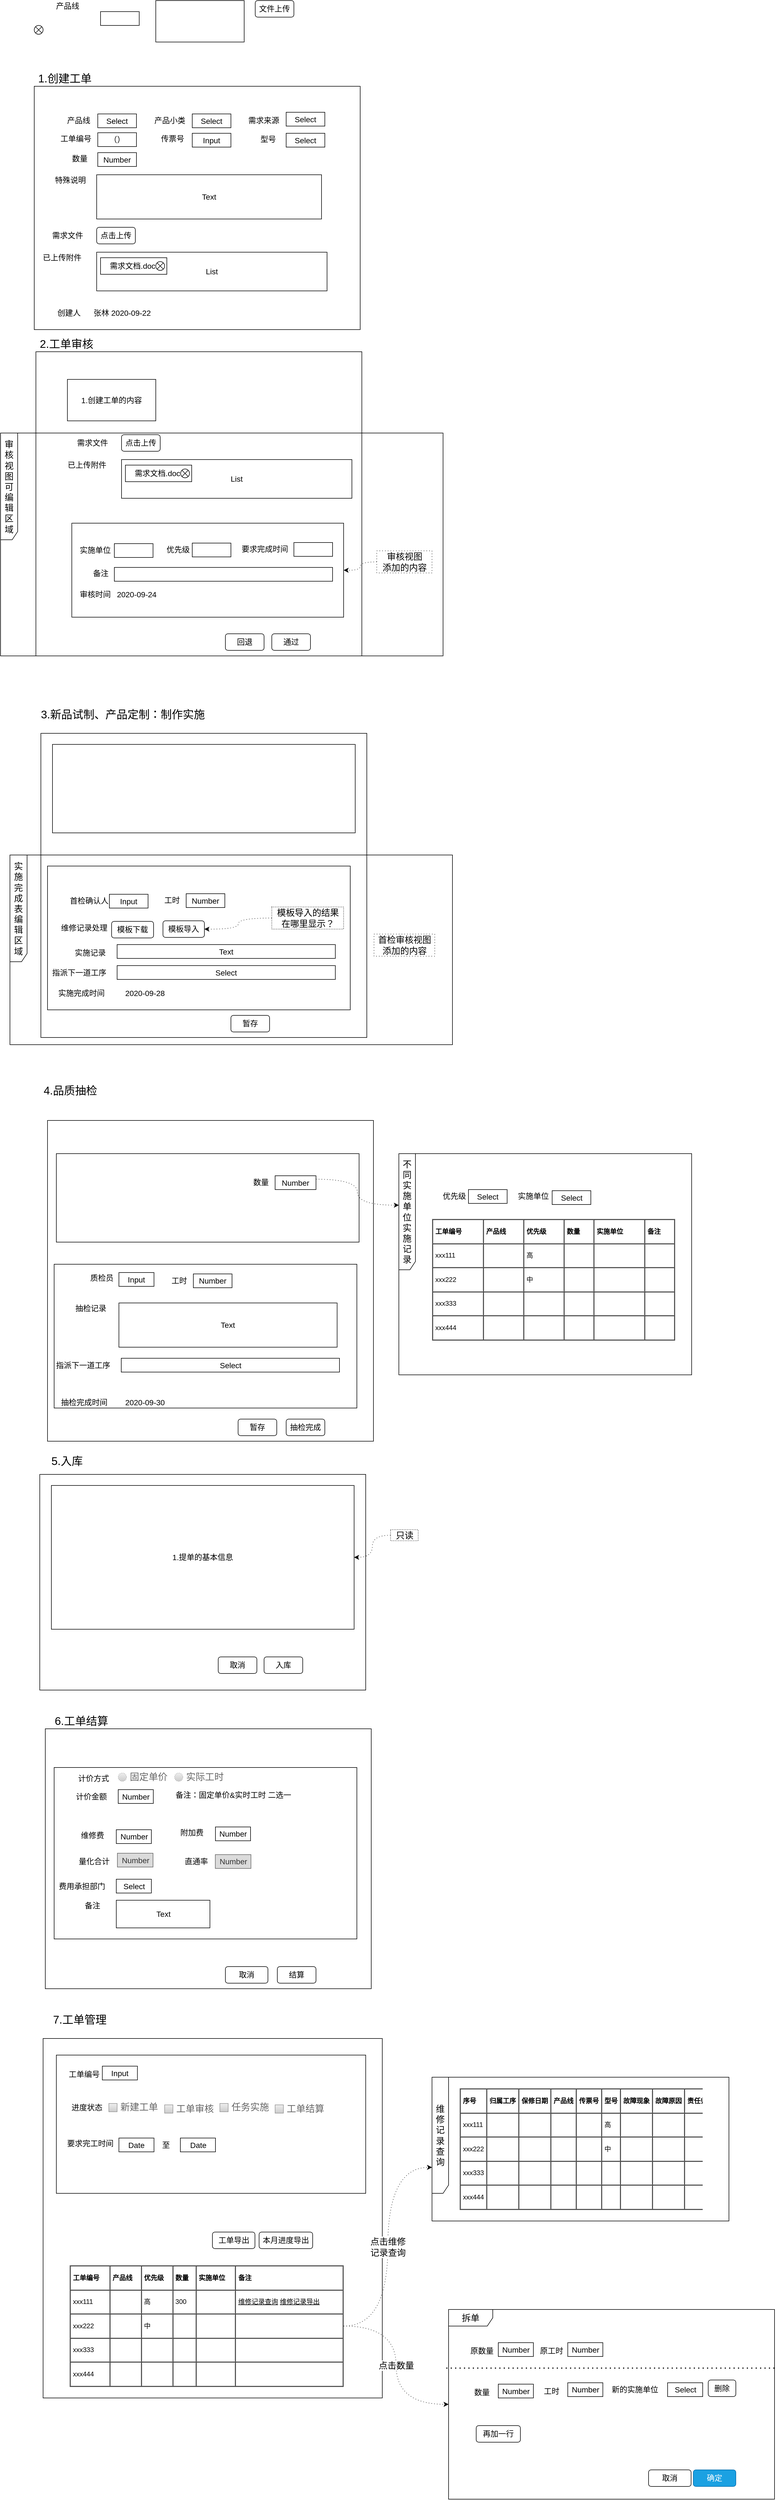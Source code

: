 <mxfile version="13.5.4" type="github" pages="2">
  <diagram id="fNKAHcspk09XAcjnbf-g" name="原型">
    <mxGraphModel dx="1021" dy="580" grid="1" gridSize="10" guides="1" tooltips="1" connect="1" arrows="1" fold="1" page="1" pageScale="1" pageWidth="827" pageHeight="1169" math="0" shadow="0">
      <root>
        <mxCell id="0" />
        <mxCell id="NJt9awCA1hXl86DGp1sZ-11" value="可视区域" parent="0" />
        <mxCell id="bfiqpeBWppTH1w2yS7td-11" value="拆单" style="shape=umlFrame;whiteSpace=wrap;html=1;rounded=1;glass=0;sketch=0;fontSize=16;width=80;height=30;fillColor=#FFFFFF;" parent="NJt9awCA1hXl86DGp1sZ-11" vertex="1">
          <mxGeometry x="820" y="4260" width="590" height="343" as="geometry" />
        </mxCell>
        <mxCell id="NJt9awCA1hXl86DGp1sZ-225" value="" style="rounded=0;whiteSpace=wrap;html=1;fontSize=14;" parent="NJt9awCA1hXl86DGp1sZ-11" vertex="1">
          <mxGeometry x="86" y="3770" width="614" height="650" as="geometry" />
        </mxCell>
        <mxCell id="NJt9awCA1hXl86DGp1sZ-229" value="" style="rounded=0;whiteSpace=wrap;html=1;fontSize=14;" parent="NJt9awCA1hXl86DGp1sZ-11" vertex="1">
          <mxGeometry x="110" y="3800" width="560" height="250" as="geometry" />
        </mxCell>
        <mxCell id="NJt9awCA1hXl86DGp1sZ-198" value="" style="rounded=0;whiteSpace=wrap;html=1;fontSize=14;" parent="NJt9awCA1hXl86DGp1sZ-11" vertex="1">
          <mxGeometry x="90" y="3210" width="590" height="470" as="geometry" />
        </mxCell>
        <mxCell id="NJt9awCA1hXl86DGp1sZ-199" value="" style="rounded=0;whiteSpace=wrap;html=1;fontSize=14;" parent="NJt9awCA1hXl86DGp1sZ-11" vertex="1">
          <mxGeometry x="106" y="3280" width="548" height="310" as="geometry" />
        </mxCell>
        <mxCell id="NJt9awCA1hXl86DGp1sZ-146" value="" style="rounded=0;whiteSpace=wrap;html=1;fontSize=14;" parent="NJt9awCA1hXl86DGp1sZ-11" vertex="1">
          <mxGeometry x="94" y="2110" width="590" height="580" as="geometry" />
        </mxCell>
        <mxCell id="NJt9awCA1hXl86DGp1sZ-157" value="" style="rounded=0;whiteSpace=wrap;html=1;fontSize=14;" parent="NJt9awCA1hXl86DGp1sZ-11" vertex="1">
          <mxGeometry x="106" y="2370" width="548" height="260" as="geometry" />
        </mxCell>
        <mxCell id="NJt9awCA1hXl86DGp1sZ-55" value="" style="rounded=0;whiteSpace=wrap;html=1;fontSize=14;" parent="NJt9awCA1hXl86DGp1sZ-11" vertex="1">
          <mxGeometry x="73" y="720" width="590" height="550" as="geometry" />
        </mxCell>
        <mxCell id="NJt9awCA1hXl86DGp1sZ-12" value="" style="rounded=0;whiteSpace=wrap;html=1;fontSize=14;" parent="NJt9awCA1hXl86DGp1sZ-11" vertex="1">
          <mxGeometry x="70" y="240" width="590" height="440" as="geometry" />
        </mxCell>
        <mxCell id="NJt9awCA1hXl86DGp1sZ-13" value="产品线" style="text;html=1;align=center;verticalAlign=middle;resizable=0;points=[];autosize=1;fontSize=14;" parent="NJt9awCA1hXl86DGp1sZ-11" vertex="1">
          <mxGeometry x="100" y="85" width="60" height="20" as="geometry" />
        </mxCell>
        <mxCell id="NJt9awCA1hXl86DGp1sZ-14" value="" style="rounded=0;whiteSpace=wrap;html=1;fontSize=14;" parent="NJt9awCA1hXl86DGp1sZ-11" vertex="1">
          <mxGeometry x="190" y="105" width="70" height="25" as="geometry" />
        </mxCell>
        <mxCell id="NJt9awCA1hXl86DGp1sZ-15" value="" style="rounded=0;whiteSpace=wrap;html=1;fontSize=14;" parent="NJt9awCA1hXl86DGp1sZ-11" vertex="1">
          <mxGeometry x="290" y="85" width="160" height="75" as="geometry" />
        </mxCell>
        <mxCell id="NJt9awCA1hXl86DGp1sZ-16" value="文件上传" style="rounded=1;whiteSpace=wrap;html=1;fontSize=14;" parent="NJt9awCA1hXl86DGp1sZ-11" vertex="1">
          <mxGeometry x="470" y="85" width="70" height="30" as="geometry" />
        </mxCell>
        <mxCell id="NJt9awCA1hXl86DGp1sZ-18" value="产品线" style="text;html=1;align=center;verticalAlign=middle;resizable=0;points=[];autosize=1;fontSize=14;" parent="NJt9awCA1hXl86DGp1sZ-11" vertex="1">
          <mxGeometry x="120" y="292" width="60" height="20" as="geometry" />
        </mxCell>
        <mxCell id="NJt9awCA1hXl86DGp1sZ-19" value="产品小类" style="text;html=1;align=center;verticalAlign=middle;resizable=0;points=[];autosize=1;fontSize=14;" parent="NJt9awCA1hXl86DGp1sZ-11" vertex="1">
          <mxGeometry x="280" y="292" width="70" height="20" as="geometry" />
        </mxCell>
        <mxCell id="NJt9awCA1hXl86DGp1sZ-20" value="需求来源" style="text;html=1;align=center;verticalAlign=middle;resizable=0;points=[];autosize=1;fontSize=14;" parent="NJt9awCA1hXl86DGp1sZ-11" vertex="1">
          <mxGeometry x="450" y="292" width="70" height="20" as="geometry" />
        </mxCell>
        <mxCell id="NJt9awCA1hXl86DGp1sZ-21" value="工单编号" style="text;html=1;align=center;verticalAlign=middle;resizable=0;points=[];autosize=1;fontSize=14;" parent="NJt9awCA1hXl86DGp1sZ-11" vertex="1">
          <mxGeometry x="110" y="325" width="70" height="20" as="geometry" />
        </mxCell>
        <mxCell id="NJt9awCA1hXl86DGp1sZ-22" value="传票号" style="text;html=1;align=center;verticalAlign=middle;resizable=0;points=[];autosize=1;fontSize=14;" parent="NJt9awCA1hXl86DGp1sZ-11" vertex="1">
          <mxGeometry x="290" y="325" width="60" height="20" as="geometry" />
        </mxCell>
        <mxCell id="NJt9awCA1hXl86DGp1sZ-25" value="&lt;span&gt;Select&lt;/span&gt;" style="rounded=0;whiteSpace=wrap;html=1;fontSize=14;" parent="NJt9awCA1hXl86DGp1sZ-11" vertex="1">
          <mxGeometry x="185" y="290" width="70" height="25" as="geometry" />
        </mxCell>
        <mxCell id="NJt9awCA1hXl86DGp1sZ-26" value="&lt;span&gt;Select&lt;/span&gt;" style="rounded=0;whiteSpace=wrap;html=1;fontSize=14;" parent="NJt9awCA1hXl86DGp1sZ-11" vertex="1">
          <mxGeometry x="356" y="290" width="70" height="25" as="geometry" />
        </mxCell>
        <mxCell id="NJt9awCA1hXl86DGp1sZ-27" value="&lt;span&gt;Select&lt;/span&gt;" style="rounded=0;whiteSpace=wrap;html=1;fontSize=14;" parent="NJt9awCA1hXl86DGp1sZ-11" vertex="1">
          <mxGeometry x="526" y="287" width="70" height="25" as="geometry" />
        </mxCell>
        <mxCell id="NJt9awCA1hXl86DGp1sZ-28" value="（）" style="rounded=0;whiteSpace=wrap;html=1;fontSize=14;" parent="NJt9awCA1hXl86DGp1sZ-11" vertex="1">
          <mxGeometry x="185" y="324" width="70" height="25" as="geometry" />
        </mxCell>
        <mxCell id="NJt9awCA1hXl86DGp1sZ-30" value="Input" style="rounded=0;whiteSpace=wrap;html=1;fontSize=14;" parent="NJt9awCA1hXl86DGp1sZ-11" vertex="1">
          <mxGeometry x="356" y="325" width="70" height="25" as="geometry" />
        </mxCell>
        <mxCell id="NJt9awCA1hXl86DGp1sZ-31" value="型号" style="text;html=1;align=center;verticalAlign=middle;resizable=0;points=[];autosize=1;fontSize=14;" parent="NJt9awCA1hXl86DGp1sZ-11" vertex="1">
          <mxGeometry x="473" y="326" width="40" height="20" as="geometry" />
        </mxCell>
        <mxCell id="NJt9awCA1hXl86DGp1sZ-32" value="Select" style="rounded=0;whiteSpace=wrap;html=1;fontSize=14;" parent="NJt9awCA1hXl86DGp1sZ-11" vertex="1">
          <mxGeometry x="526" y="325" width="70" height="25" as="geometry" />
        </mxCell>
        <mxCell id="NJt9awCA1hXl86DGp1sZ-33" value="数量" style="text;html=1;align=center;verticalAlign=middle;resizable=0;points=[];autosize=1;fontSize=14;" parent="NJt9awCA1hXl86DGp1sZ-11" vertex="1">
          <mxGeometry x="132" y="361" width="40" height="20" as="geometry" />
        </mxCell>
        <mxCell id="NJt9awCA1hXl86DGp1sZ-34" value="Number" style="rounded=0;whiteSpace=wrap;html=1;fontSize=14;" parent="NJt9awCA1hXl86DGp1sZ-11" vertex="1">
          <mxGeometry x="185" y="360" width="70" height="25" as="geometry" />
        </mxCell>
        <mxCell id="NJt9awCA1hXl86DGp1sZ-35" value="特殊说明" style="text;html=1;align=center;verticalAlign=middle;resizable=0;points=[];autosize=1;fontSize=14;" parent="NJt9awCA1hXl86DGp1sZ-11" vertex="1">
          <mxGeometry x="100" y="400" width="70" height="20" as="geometry" />
        </mxCell>
        <mxCell id="NJt9awCA1hXl86DGp1sZ-37" value="Text" style="rounded=0;whiteSpace=wrap;html=1;fontSize=14;" parent="NJt9awCA1hXl86DGp1sZ-11" vertex="1">
          <mxGeometry x="183" y="400" width="407" height="80" as="geometry" />
        </mxCell>
        <mxCell id="NJt9awCA1hXl86DGp1sZ-38" value="回退" style="rounded=1;whiteSpace=wrap;html=1;fontSize=14;" parent="NJt9awCA1hXl86DGp1sZ-11" vertex="1">
          <mxGeometry x="416" y="1230" width="70" height="30" as="geometry" />
        </mxCell>
        <mxCell id="NJt9awCA1hXl86DGp1sZ-40" value="通过" style="rounded=1;whiteSpace=wrap;html=1;fontSize=14;" parent="NJt9awCA1hXl86DGp1sZ-11" vertex="1">
          <mxGeometry x="500" y="1230" width="70" height="30" as="geometry" />
        </mxCell>
        <mxCell id="NJt9awCA1hXl86DGp1sZ-41" value="1.创建工单" style="text;html=1;align=center;verticalAlign=middle;resizable=0;points=[];autosize=1;fontSize=20;" parent="NJt9awCA1hXl86DGp1sZ-11" vertex="1">
          <mxGeometry x="70" y="210" width="110" height="30" as="geometry" />
        </mxCell>
        <mxCell id="NJt9awCA1hXl86DGp1sZ-42" value="需求文件" style="text;html=1;align=center;verticalAlign=middle;resizable=0;points=[];autosize=1;fontSize=14;" parent="NJt9awCA1hXl86DGp1sZ-11" vertex="1">
          <mxGeometry x="95" y="500" width="70" height="20" as="geometry" />
        </mxCell>
        <mxCell id="NJt9awCA1hXl86DGp1sZ-43" value="点击上传" style="rounded=1;whiteSpace=wrap;html=1;fontSize=14;" parent="NJt9awCA1hXl86DGp1sZ-11" vertex="1">
          <mxGeometry x="183" y="495" width="70" height="30" as="geometry" />
        </mxCell>
        <mxCell id="NJt9awCA1hXl86DGp1sZ-44" value="List" style="rounded=0;whiteSpace=wrap;html=1;fontSize=14;" parent="NJt9awCA1hXl86DGp1sZ-11" vertex="1">
          <mxGeometry x="183" y="540" width="417" height="70" as="geometry" />
        </mxCell>
        <mxCell id="NJt9awCA1hXl86DGp1sZ-45" value="已上传附件" style="text;html=1;align=center;verticalAlign=middle;resizable=0;points=[];autosize=1;fontSize=14;" parent="NJt9awCA1hXl86DGp1sZ-11" vertex="1">
          <mxGeometry x="75" y="540" width="90" height="20" as="geometry" />
        </mxCell>
        <mxCell id="NJt9awCA1hXl86DGp1sZ-47" value="需求文档.doc&amp;nbsp;" style="rounded=0;whiteSpace=wrap;html=1;fontSize=14;" parent="NJt9awCA1hXl86DGp1sZ-11" vertex="1">
          <mxGeometry x="190" y="550" width="120" height="30" as="geometry" />
        </mxCell>
        <mxCell id="NJt9awCA1hXl86DGp1sZ-48" value="" style="shape=sumEllipse;perimeter=ellipsePerimeter;whiteSpace=wrap;html=1;backgroundOutline=1;rounded=1;glass=0;sketch=0;fontSize=20;" parent="NJt9awCA1hXl86DGp1sZ-11" vertex="1">
          <mxGeometry x="290" y="557" width="16" height="16" as="geometry" />
        </mxCell>
        <mxCell id="NJt9awCA1hXl86DGp1sZ-49" value="" style="shape=sumEllipse;perimeter=ellipsePerimeter;whiteSpace=wrap;html=1;backgroundOutline=1;rounded=1;glass=0;sketch=0;fontSize=20;" parent="NJt9awCA1hXl86DGp1sZ-11" vertex="1">
          <mxGeometry x="70" y="130" width="16" height="16" as="geometry" />
        </mxCell>
        <mxCell id="NJt9awCA1hXl86DGp1sZ-51" value="创建人" style="text;html=1;align=right;verticalAlign=middle;resizable=0;points=[];autosize=1;fontSize=14;" parent="NJt9awCA1hXl86DGp1sZ-11" vertex="1">
          <mxGeometry x="95" y="640" width="60" height="20" as="geometry" />
        </mxCell>
        <mxCell id="NJt9awCA1hXl86DGp1sZ-52" value="张林 2020-09-22" style="text;html=1;align=right;verticalAlign=middle;resizable=0;points=[];autosize=1;fontSize=14;" parent="NJt9awCA1hXl86DGp1sZ-11" vertex="1">
          <mxGeometry x="162" y="640" width="120" height="20" as="geometry" />
        </mxCell>
        <mxCell id="NJt9awCA1hXl86DGp1sZ-54" value="2.工单审核" style="text;html=1;align=center;verticalAlign=middle;resizable=0;points=[];autosize=1;fontSize=20;" parent="NJt9awCA1hXl86DGp1sZ-11" vertex="1">
          <mxGeometry x="73" y="690" width="110" height="30" as="geometry" />
        </mxCell>
        <mxCell id="NJt9awCA1hXl86DGp1sZ-56" value="1.创建工单的内容" style="rounded=0;whiteSpace=wrap;html=1;fontSize=14;" parent="NJt9awCA1hXl86DGp1sZ-11" vertex="1">
          <mxGeometry x="130" y="770" width="160" height="75" as="geometry" />
        </mxCell>
        <mxCell id="NJt9awCA1hXl86DGp1sZ-63" value="需求文件" style="text;html=1;align=center;verticalAlign=middle;resizable=0;points=[];autosize=1;fontSize=14;" parent="NJt9awCA1hXl86DGp1sZ-11" vertex="1">
          <mxGeometry x="140" y="875" width="70" height="20" as="geometry" />
        </mxCell>
        <mxCell id="NJt9awCA1hXl86DGp1sZ-64" value="点击上传" style="rounded=1;whiteSpace=wrap;html=1;fontSize=14;" parent="NJt9awCA1hXl86DGp1sZ-11" vertex="1">
          <mxGeometry x="228" y="870" width="70" height="30" as="geometry" />
        </mxCell>
        <mxCell id="NJt9awCA1hXl86DGp1sZ-65" value="List" style="rounded=0;whiteSpace=wrap;html=1;fontSize=14;" parent="NJt9awCA1hXl86DGp1sZ-11" vertex="1">
          <mxGeometry x="228" y="915" width="417" height="70" as="geometry" />
        </mxCell>
        <mxCell id="NJt9awCA1hXl86DGp1sZ-66" value="已上传附件" style="text;html=1;align=center;verticalAlign=middle;resizable=0;points=[];autosize=1;fontSize=14;" parent="NJt9awCA1hXl86DGp1sZ-11" vertex="1">
          <mxGeometry x="120" y="915" width="90" height="20" as="geometry" />
        </mxCell>
        <mxCell id="NJt9awCA1hXl86DGp1sZ-67" value="需求文档.doc&amp;nbsp;" style="rounded=0;whiteSpace=wrap;html=1;fontSize=14;" parent="NJt9awCA1hXl86DGp1sZ-11" vertex="1">
          <mxGeometry x="235" y="925" width="120" height="30" as="geometry" />
        </mxCell>
        <mxCell id="NJt9awCA1hXl86DGp1sZ-68" value="" style="shape=sumEllipse;perimeter=ellipsePerimeter;whiteSpace=wrap;html=1;backgroundOutline=1;rounded=1;glass=0;sketch=0;fontSize=20;" parent="NJt9awCA1hXl86DGp1sZ-11" vertex="1">
          <mxGeometry x="335" y="932" width="16" height="16" as="geometry" />
        </mxCell>
        <mxCell id="NJt9awCA1hXl86DGp1sZ-69" value="" style="rounded=0;whiteSpace=wrap;html=1;fontSize=14;" parent="NJt9awCA1hXl86DGp1sZ-11" vertex="1">
          <mxGeometry x="138" y="1030" width="492" height="170" as="geometry" />
        </mxCell>
        <mxCell id="NJt9awCA1hXl86DGp1sZ-70" value="实施单位" style="text;html=1;align=center;verticalAlign=middle;resizable=0;points=[];autosize=1;fontSize=14;" parent="NJt9awCA1hXl86DGp1sZ-11" vertex="1">
          <mxGeometry x="145" y="1069" width="70" height="20" as="geometry" />
        </mxCell>
        <mxCell id="NJt9awCA1hXl86DGp1sZ-71" value="" style="rounded=0;whiteSpace=wrap;html=1;fontSize=14;" parent="NJt9awCA1hXl86DGp1sZ-11" vertex="1">
          <mxGeometry x="215" y="1067" width="70" height="25" as="geometry" />
        </mxCell>
        <mxCell id="NJt9awCA1hXl86DGp1sZ-72" value="优先级" style="text;html=1;align=center;verticalAlign=middle;resizable=0;points=[];autosize=1;fontSize=14;" parent="NJt9awCA1hXl86DGp1sZ-11" vertex="1">
          <mxGeometry x="300" y="1068" width="60" height="20" as="geometry" />
        </mxCell>
        <mxCell id="NJt9awCA1hXl86DGp1sZ-73" value="" style="rounded=0;whiteSpace=wrap;html=1;fontSize=14;" parent="NJt9awCA1hXl86DGp1sZ-11" vertex="1">
          <mxGeometry x="356" y="1066" width="70" height="25" as="geometry" />
        </mxCell>
        <mxCell id="NJt9awCA1hXl86DGp1sZ-74" value="要求完成时间" style="text;html=1;align=center;verticalAlign=middle;resizable=0;points=[];autosize=1;fontSize=14;" parent="NJt9awCA1hXl86DGp1sZ-11" vertex="1">
          <mxGeometry x="437" y="1067" width="100" height="20" as="geometry" />
        </mxCell>
        <mxCell id="NJt9awCA1hXl86DGp1sZ-75" value="" style="rounded=0;whiteSpace=wrap;html=1;fontSize=14;" parent="NJt9awCA1hXl86DGp1sZ-11" vertex="1">
          <mxGeometry x="540" y="1065" width="70" height="25" as="geometry" />
        </mxCell>
        <mxCell id="NJt9awCA1hXl86DGp1sZ-80" value="备注" style="text;html=1;align=center;verticalAlign=middle;resizable=0;points=[];autosize=1;fontSize=14;" parent="NJt9awCA1hXl86DGp1sZ-11" vertex="1">
          <mxGeometry x="170" y="1110.5" width="40" height="20" as="geometry" />
        </mxCell>
        <mxCell id="NJt9awCA1hXl86DGp1sZ-81" value="" style="rounded=0;whiteSpace=wrap;html=1;fontSize=14;" parent="NJt9awCA1hXl86DGp1sZ-11" vertex="1">
          <mxGeometry x="215" y="1110" width="395" height="25" as="geometry" />
        </mxCell>
        <mxCell id="NJt9awCA1hXl86DGp1sZ-82" value="审核时间" style="text;html=1;align=center;verticalAlign=middle;resizable=0;points=[];autosize=1;fontSize=14;" parent="NJt9awCA1hXl86DGp1sZ-11" vertex="1">
          <mxGeometry x="145" y="1149" width="70" height="20" as="geometry" />
        </mxCell>
        <mxCell id="NJt9awCA1hXl86DGp1sZ-83" value="2020-09-24" style="text;html=1;align=center;verticalAlign=middle;resizable=0;points=[];autosize=1;fontSize=14;" parent="NJt9awCA1hXl86DGp1sZ-11" vertex="1">
          <mxGeometry x="210" y="1149" width="90" height="20" as="geometry" />
        </mxCell>
        <mxCell id="NJt9awCA1hXl86DGp1sZ-98" value="3.新品试制、产品定制：制作实施" style="text;html=1;align=center;verticalAlign=middle;resizable=0;points=[];autosize=1;fontSize=20;" parent="NJt9awCA1hXl86DGp1sZ-11" vertex="1">
          <mxGeometry x="75" y="1360" width="310" height="30" as="geometry" />
        </mxCell>
        <mxCell id="NJt9awCA1hXl86DGp1sZ-99" value="" style="rounded=0;whiteSpace=wrap;html=1;fontSize=14;" parent="NJt9awCA1hXl86DGp1sZ-11" vertex="1">
          <mxGeometry x="82" y="1410" width="590" height="550" as="geometry" />
        </mxCell>
        <mxCell id="NJt9awCA1hXl86DGp1sZ-100" value="" style="rounded=0;whiteSpace=wrap;html=1;fontSize=14;" parent="NJt9awCA1hXl86DGp1sZ-11" vertex="1">
          <mxGeometry x="94" y="1650" width="548" height="260" as="geometry" />
        </mxCell>
        <mxCell id="NJt9awCA1hXl86DGp1sZ-102" value="首检确认人" style="text;html=1;align=center;verticalAlign=middle;resizable=0;points=[];autosize=1;fontSize=14;" parent="NJt9awCA1hXl86DGp1sZ-11" vertex="1">
          <mxGeometry x="124" y="1703" width="90" height="20" as="geometry" />
        </mxCell>
        <mxCell id="NJt9awCA1hXl86DGp1sZ-103" value="Input" style="rounded=0;whiteSpace=wrap;html=1;fontSize=14;" parent="NJt9awCA1hXl86DGp1sZ-11" vertex="1">
          <mxGeometry x="206" y="1701" width="70" height="25" as="geometry" />
        </mxCell>
        <mxCell id="NJt9awCA1hXl86DGp1sZ-104" value="工时" style="text;html=1;align=center;verticalAlign=middle;resizable=0;points=[];autosize=1;fontSize=14;" parent="NJt9awCA1hXl86DGp1sZ-11" vertex="1">
          <mxGeometry x="299" y="1702" width="40" height="20" as="geometry" />
        </mxCell>
        <mxCell id="NJt9awCA1hXl86DGp1sZ-105" value="Number" style="rounded=0;whiteSpace=wrap;html=1;fontSize=14;" parent="NJt9awCA1hXl86DGp1sZ-11" vertex="1">
          <mxGeometry x="345" y="1700" width="70" height="25" as="geometry" />
        </mxCell>
        <mxCell id="NJt9awCA1hXl86DGp1sZ-106" value="模板下载" style="rounded=1;whiteSpace=wrap;html=1;fontSize=14;" parent="NJt9awCA1hXl86DGp1sZ-11" vertex="1">
          <mxGeometry x="210" y="1750" width="76" height="30" as="geometry" />
        </mxCell>
        <mxCell id="NJt9awCA1hXl86DGp1sZ-108" value="模板导入" style="rounded=1;whiteSpace=wrap;html=1;fontSize=14;" parent="NJt9awCA1hXl86DGp1sZ-11" vertex="1">
          <mxGeometry x="303" y="1749" width="75" height="30" as="geometry" />
        </mxCell>
        <mxCell id="NJt9awCA1hXl86DGp1sZ-116" value="实施记录" style="text;html=1;align=center;verticalAlign=middle;resizable=0;points=[];autosize=1;fontSize=14;" parent="NJt9awCA1hXl86DGp1sZ-11" vertex="1">
          <mxGeometry x="135.5" y="1797" width="70" height="20" as="geometry" />
        </mxCell>
        <mxCell id="NJt9awCA1hXl86DGp1sZ-117" value="Text" style="rounded=0;whiteSpace=wrap;html=1;fontSize=14;" parent="NJt9awCA1hXl86DGp1sZ-11" vertex="1">
          <mxGeometry x="220" y="1792" width="395" height="25" as="geometry" />
        </mxCell>
        <mxCell id="NJt9awCA1hXl86DGp1sZ-118" value="暂存" style="rounded=1;whiteSpace=wrap;html=1;fontSize=14;" parent="NJt9awCA1hXl86DGp1sZ-11" vertex="1">
          <mxGeometry x="426" y="1920" width="70" height="30" as="geometry" />
        </mxCell>
        <mxCell id="NJt9awCA1hXl86DGp1sZ-120" value="指派下一道工序" style="text;html=1;align=center;verticalAlign=middle;resizable=0;points=[];autosize=1;fontSize=14;" parent="NJt9awCA1hXl86DGp1sZ-11" vertex="1">
          <mxGeometry x="95.5" y="1832.5" width="110" height="20" as="geometry" />
        </mxCell>
        <mxCell id="NJt9awCA1hXl86DGp1sZ-121" value="Select" style="rounded=0;whiteSpace=wrap;html=1;fontSize=14;" parent="NJt9awCA1hXl86DGp1sZ-11" vertex="1">
          <mxGeometry x="220" y="1830" width="395" height="25" as="geometry" />
        </mxCell>
        <mxCell id="NJt9awCA1hXl86DGp1sZ-122" value="维修记录处理" style="text;html=1;align=center;verticalAlign=middle;resizable=0;points=[];autosize=1;fontSize=14;" parent="NJt9awCA1hXl86DGp1sZ-11" vertex="1">
          <mxGeometry x="110" y="1752" width="100" height="20" as="geometry" />
        </mxCell>
        <mxCell id="NJt9awCA1hXl86DGp1sZ-126" value="实施完成时间" style="text;html=1;align=center;verticalAlign=middle;resizable=0;points=[];autosize=1;fontSize=14;" parent="NJt9awCA1hXl86DGp1sZ-11" vertex="1">
          <mxGeometry x="105" y="1870" width="100" height="20" as="geometry" />
        </mxCell>
        <mxCell id="NJt9awCA1hXl86DGp1sZ-127" value="2020-09-28" style="text;html=1;align=center;verticalAlign=middle;resizable=0;points=[];autosize=1;fontSize=14;" parent="NJt9awCA1hXl86DGp1sZ-11" vertex="1">
          <mxGeometry x="225" y="1870" width="90" height="20" as="geometry" />
        </mxCell>
        <mxCell id="NJt9awCA1hXl86DGp1sZ-134" value="" style="rounded=0;whiteSpace=wrap;html=1;fontSize=14;" parent="NJt9awCA1hXl86DGp1sZ-11" vertex="1">
          <mxGeometry x="103" y="1430" width="548" height="160" as="geometry" />
        </mxCell>
        <mxCell id="NJt9awCA1hXl86DGp1sZ-145" value="4.品质抽检" style="text;html=1;align=center;verticalAlign=middle;resizable=0;points=[];autosize=1;fontSize=20;" parent="NJt9awCA1hXl86DGp1sZ-11" vertex="1">
          <mxGeometry x="80" y="2040" width="110" height="30" as="geometry" />
        </mxCell>
        <mxCell id="NJt9awCA1hXl86DGp1sZ-147" value="质检员" style="text;html=1;align=center;verticalAlign=middle;resizable=0;points=[];autosize=1;fontSize=14;" parent="NJt9awCA1hXl86DGp1sZ-11" vertex="1">
          <mxGeometry x="162" y="2385" width="60" height="20" as="geometry" />
        </mxCell>
        <mxCell id="NJt9awCA1hXl86DGp1sZ-148" value="Input" style="rounded=0;whiteSpace=wrap;html=1;fontSize=14;" parent="NJt9awCA1hXl86DGp1sZ-11" vertex="1">
          <mxGeometry x="223.25" y="2385" width="63.5" height="25" as="geometry" />
        </mxCell>
        <mxCell id="NJt9awCA1hXl86DGp1sZ-149" value="工时" style="text;html=1;align=center;verticalAlign=middle;resizable=0;points=[];autosize=1;fontSize=14;" parent="NJt9awCA1hXl86DGp1sZ-11" vertex="1">
          <mxGeometry x="312" y="2389.5" width="40" height="20" as="geometry" />
        </mxCell>
        <mxCell id="NJt9awCA1hXl86DGp1sZ-150" value="Number" style="rounded=0;whiteSpace=wrap;html=1;fontSize=14;" parent="NJt9awCA1hXl86DGp1sZ-11" vertex="1">
          <mxGeometry x="358" y="2387.5" width="70" height="25" as="geometry" />
        </mxCell>
        <mxCell id="NJt9awCA1hXl86DGp1sZ-151" value="抽检记录" style="text;html=1;align=center;verticalAlign=middle;resizable=0;points=[];autosize=1;fontSize=14;" parent="NJt9awCA1hXl86DGp1sZ-11" vertex="1">
          <mxGeometry x="137" y="2440" width="70" height="20" as="geometry" />
        </mxCell>
        <mxCell id="NJt9awCA1hXl86DGp1sZ-152" value="Text" style="rounded=0;whiteSpace=wrap;html=1;fontSize=14;" parent="NJt9awCA1hXl86DGp1sZ-11" vertex="1">
          <mxGeometry x="223.25" y="2440" width="395" height="80" as="geometry" />
        </mxCell>
        <mxCell id="NJt9awCA1hXl86DGp1sZ-153" value="指派下一道工序" style="text;html=1;align=center;verticalAlign=middle;resizable=0;points=[];autosize=1;fontSize=14;" parent="NJt9awCA1hXl86DGp1sZ-11" vertex="1">
          <mxGeometry x="103" y="2542.5" width="110" height="20" as="geometry" />
        </mxCell>
        <mxCell id="NJt9awCA1hXl86DGp1sZ-154" value="Select" style="rounded=0;whiteSpace=wrap;html=1;fontSize=14;" parent="NJt9awCA1hXl86DGp1sZ-11" vertex="1">
          <mxGeometry x="227.5" y="2540" width="395" height="25" as="geometry" />
        </mxCell>
        <mxCell id="NJt9awCA1hXl86DGp1sZ-155" value="抽检完成时间" style="text;html=1;align=center;verticalAlign=middle;resizable=0;points=[];autosize=1;fontSize=14;" parent="NJt9awCA1hXl86DGp1sZ-11" vertex="1">
          <mxGeometry x="110" y="2610" width="100" height="20" as="geometry" />
        </mxCell>
        <mxCell id="NJt9awCA1hXl86DGp1sZ-156" value="2020-09-30" style="text;html=1;align=center;verticalAlign=middle;resizable=0;points=[];autosize=1;fontSize=14;" parent="NJt9awCA1hXl86DGp1sZ-11" vertex="1">
          <mxGeometry x="225" y="2610" width="90" height="20" as="geometry" />
        </mxCell>
        <mxCell id="NJt9awCA1hXl86DGp1sZ-158" value="" style="rounded=0;whiteSpace=wrap;html=1;fontSize=14;" parent="NJt9awCA1hXl86DGp1sZ-11" vertex="1">
          <mxGeometry x="110" y="2170" width="548" height="160" as="geometry" />
        </mxCell>
        <mxCell id="NJt9awCA1hXl86DGp1sZ-159" value="数量" style="text;html=1;align=center;verticalAlign=middle;resizable=0;points=[];autosize=1;fontSize=14;" parent="NJt9awCA1hXl86DGp1sZ-11" vertex="1">
          <mxGeometry x="460" y="2212" width="40" height="20" as="geometry" />
        </mxCell>
        <mxCell id="NJt9awCA1hXl86DGp1sZ-164" style="edgeStyle=orthogonalEdgeStyle;curved=1;rounded=0;orthogonalLoop=1;jettySize=auto;html=1;exitX=1;exitY=0.25;exitDx=0;exitDy=0;entryX=0;entryY=0.233;entryDx=0;entryDy=0;entryPerimeter=0;dashed=1;dashPattern=1 4;fontSize=16;" parent="NJt9awCA1hXl86DGp1sZ-11" source="NJt9awCA1hXl86DGp1sZ-160" target="NJt9awCA1hXl86DGp1sZ-163" edge="1">
          <mxGeometry relative="1" as="geometry" />
        </mxCell>
        <mxCell id="NJt9awCA1hXl86DGp1sZ-160" value="Number" style="rounded=0;whiteSpace=wrap;html=1;fontSize=14;" parent="NJt9awCA1hXl86DGp1sZ-11" vertex="1">
          <mxGeometry x="506" y="2210" width="74" height="25" as="geometry" />
        </mxCell>
        <mxCell id="NJt9awCA1hXl86DGp1sZ-163" value="不同实施单位实施记录" style="shape=umlFrame;whiteSpace=wrap;html=1;rounded=1;glass=0;sketch=0;fontSize=16;width=30;height=210;fillColor=#FFFFFF;" parent="NJt9awCA1hXl86DGp1sZ-11" vertex="1">
          <mxGeometry x="730" y="2170" width="530" height="400" as="geometry" />
        </mxCell>
        <mxCell id="NJt9awCA1hXl86DGp1sZ-165" value="暂存" style="rounded=1;whiteSpace=wrap;html=1;fontSize=14;" parent="NJt9awCA1hXl86DGp1sZ-11" vertex="1">
          <mxGeometry x="439" y="2650" width="70" height="30" as="geometry" />
        </mxCell>
        <mxCell id="NJt9awCA1hXl86DGp1sZ-182" value="&lt;table cellpadding=&quot;4&quot; cellspacing=&quot;0&quot; border=&quot;1&quot; style=&quot;font-size: 1em ; width: 100% ; height: 100%&quot;&gt;&lt;tbody&gt;&lt;tr&gt;&lt;th&gt;工单编号&lt;/th&gt;&lt;td&gt;&lt;b&gt;产品线&lt;/b&gt;&lt;/td&gt;&lt;th&gt;优先级&lt;/th&gt;&lt;td&gt;&lt;b&gt;数量&lt;/b&gt;&lt;/td&gt;&lt;td&gt;&lt;b&gt;实施单位&lt;/b&gt;&lt;/td&gt;&lt;td&gt;&lt;b&gt;备注&lt;/b&gt;&lt;/td&gt;&lt;/tr&gt;&lt;tr&gt;&lt;td&gt;xxx111&lt;/td&gt;&lt;td&gt;&lt;/td&gt;&lt;td&gt;高&lt;/td&gt;&lt;td&gt;&lt;br&gt;&lt;/td&gt;&lt;td&gt;&lt;br&gt;&lt;/td&gt;&lt;td&gt;&lt;br&gt;&lt;/td&gt;&lt;/tr&gt;&lt;tr&gt;&lt;td&gt;xxx222&lt;/td&gt;&lt;td&gt;&lt;br&gt;&lt;/td&gt;&lt;td&gt;中&lt;/td&gt;&lt;td&gt;&lt;br&gt;&lt;/td&gt;&lt;td&gt;&lt;br&gt;&lt;/td&gt;&lt;td&gt;&lt;br&gt;&lt;/td&gt;&lt;/tr&gt;&lt;tr&gt;&lt;td&gt;xxx333&lt;/td&gt;&lt;td&gt;&lt;br&gt;&lt;/td&gt;&lt;td&gt;&lt;br&gt;&lt;/td&gt;&lt;td&gt;&lt;br&gt;&lt;/td&gt;&lt;td&gt;&lt;br&gt;&lt;/td&gt;&lt;td&gt;&lt;br&gt;&lt;/td&gt;&lt;/tr&gt;&lt;tr&gt;&lt;td&gt;xxx444&lt;/td&gt;&lt;td&gt;&lt;br&gt;&lt;/td&gt;&lt;td&gt;&lt;br&gt;&lt;/td&gt;&lt;td&gt;&lt;br&gt;&lt;/td&gt;&lt;td&gt;&lt;br&gt;&lt;/td&gt;&lt;td&gt;&lt;br&gt;&lt;/td&gt;&lt;/tr&gt;&lt;/tbody&gt;&lt;/table&gt; " style="verticalAlign=top;align=left;overflow=fill;fontSize=12;fontFamily=Helvetica;html=1;strokeColor=none;fontColor=#000000;" parent="NJt9awCA1hXl86DGp1sZ-11" vertex="1">
          <mxGeometry x="790" y="2287.5" width="440" height="220" as="geometry" />
        </mxCell>
        <mxCell id="NJt9awCA1hXl86DGp1sZ-183" value="优先级" style="text;html=1;align=center;verticalAlign=middle;resizable=0;points=[];autosize=1;fontSize=14;" parent="NJt9awCA1hXl86DGp1sZ-11" vertex="1">
          <mxGeometry x="800" y="2237" width="60" height="20" as="geometry" />
        </mxCell>
        <mxCell id="NJt9awCA1hXl86DGp1sZ-184" value="Select" style="rounded=0;whiteSpace=wrap;html=1;fontSize=14;" parent="NJt9awCA1hXl86DGp1sZ-11" vertex="1">
          <mxGeometry x="856" y="2235" width="70" height="25" as="geometry" />
        </mxCell>
        <mxCell id="NJt9awCA1hXl86DGp1sZ-185" value="实施单位" style="text;html=1;align=center;verticalAlign=middle;resizable=0;points=[];autosize=1;fontSize=14;" parent="NJt9awCA1hXl86DGp1sZ-11" vertex="1">
          <mxGeometry x="937.5" y="2237" width="70" height="20" as="geometry" />
        </mxCell>
        <mxCell id="NJt9awCA1hXl86DGp1sZ-186" value="Select" style="rounded=0;whiteSpace=wrap;html=1;fontSize=14;" parent="NJt9awCA1hXl86DGp1sZ-11" vertex="1">
          <mxGeometry x="1007.5" y="2237" width="70" height="25" as="geometry" />
        </mxCell>
        <mxCell id="NJt9awCA1hXl86DGp1sZ-187" value="抽检完成" style="rounded=1;whiteSpace=wrap;html=1;fontSize=14;" parent="NJt9awCA1hXl86DGp1sZ-11" vertex="1">
          <mxGeometry x="526" y="2650" width="70" height="30" as="geometry" />
        </mxCell>
        <mxCell id="NJt9awCA1hXl86DGp1sZ-188" value="5.入库" style="text;html=1;align=center;verticalAlign=middle;resizable=0;points=[];autosize=1;fontSize=20;" parent="NJt9awCA1hXl86DGp1sZ-11" vertex="1">
          <mxGeometry x="94" y="2710" width="70" height="30" as="geometry" />
        </mxCell>
        <mxCell id="NJt9awCA1hXl86DGp1sZ-189" value="" style="rounded=0;whiteSpace=wrap;html=1;fontSize=14;" parent="NJt9awCA1hXl86DGp1sZ-11" vertex="1">
          <mxGeometry x="80" y="2750" width="590" height="390" as="geometry" />
        </mxCell>
        <mxCell id="NJt9awCA1hXl86DGp1sZ-190" value="1.提单的基本信息" style="rounded=0;whiteSpace=wrap;html=1;fontSize=14;" parent="NJt9awCA1hXl86DGp1sZ-11" vertex="1">
          <mxGeometry x="101" y="2770" width="548" height="260" as="geometry" />
        </mxCell>
        <mxCell id="NJt9awCA1hXl86DGp1sZ-191" value="入库" style="rounded=1;whiteSpace=wrap;html=1;fontSize=14;" parent="NJt9awCA1hXl86DGp1sZ-11" vertex="1">
          <mxGeometry x="486" y="3080" width="70" height="30" as="geometry" />
        </mxCell>
        <mxCell id="NJt9awCA1hXl86DGp1sZ-192" value="取消" style="rounded=1;whiteSpace=wrap;html=1;fontSize=14;" parent="NJt9awCA1hXl86DGp1sZ-11" vertex="1">
          <mxGeometry x="403" y="3080" width="70" height="30" as="geometry" />
        </mxCell>
        <mxCell id="NJt9awCA1hXl86DGp1sZ-197" value="6.工单结算" style="text;html=1;align=center;verticalAlign=middle;resizable=0;points=[];autosize=1;fontSize=20;" parent="NJt9awCA1hXl86DGp1sZ-11" vertex="1">
          <mxGeometry x="100" y="3180" width="110" height="30" as="geometry" />
        </mxCell>
        <mxCell id="NJt9awCA1hXl86DGp1sZ-200" value="结算" style="rounded=1;whiteSpace=wrap;html=1;fontSize=14;" parent="NJt9awCA1hXl86DGp1sZ-11" vertex="1">
          <mxGeometry x="510" y="3640" width="70" height="30" as="geometry" />
        </mxCell>
        <mxCell id="NJt9awCA1hXl86DGp1sZ-201" value="取消" style="rounded=1;whiteSpace=wrap;html=1;fontSize=14;" parent="NJt9awCA1hXl86DGp1sZ-11" vertex="1">
          <mxGeometry x="416" y="3640" width="77" height="30" as="geometry" />
        </mxCell>
        <mxCell id="NJt9awCA1hXl86DGp1sZ-202" value="计价方式" style="text;html=1;align=center;verticalAlign=middle;resizable=0;points=[];autosize=1;fontSize=14;" parent="NJt9awCA1hXl86DGp1sZ-11" vertex="1">
          <mxGeometry x="141.63" y="3290" width="70" height="20" as="geometry" />
        </mxCell>
        <mxCell id="NJt9awCA1hXl86DGp1sZ-205" value="固定单价" style="shape=ellipse;fillColor=#eeeeee;strokeColor=#999999;gradientColor=#cccccc;html=1;align=left;spacingLeft=4;fontSize=17;fontColor=#666666;labelPosition=right;shadow=0;rounded=1;glass=0;dashed=1;dashPattern=1 2;sketch=0;" parent="NJt9awCA1hXl86DGp1sZ-11" vertex="1">
          <mxGeometry x="222" y="3290" width="15" height="15" as="geometry" />
        </mxCell>
        <mxCell id="NJt9awCA1hXl86DGp1sZ-207" value="实际工时" style="shape=ellipse;fillColor=#eeeeee;strokeColor=#999999;gradientColor=#cccccc;html=1;align=left;spacingLeft=4;fontSize=17;fontColor=#666666;labelPosition=right;shadow=0;rounded=1;glass=0;dashed=1;dashPattern=1 2;sketch=0;" parent="NJt9awCA1hXl86DGp1sZ-11" vertex="1">
          <mxGeometry x="324" y="3290" width="15" height="15" as="geometry" />
        </mxCell>
        <mxCell id="NJt9awCA1hXl86DGp1sZ-208" value="Number" style="rounded=0;whiteSpace=wrap;html=1;fontSize=14;" parent="NJt9awCA1hXl86DGp1sZ-11" vertex="1">
          <mxGeometry x="222" y="3320" width="63.5" height="25" as="geometry" />
        </mxCell>
        <mxCell id="NJt9awCA1hXl86DGp1sZ-209" value="维修费" style="text;html=1;align=center;verticalAlign=middle;resizable=0;points=[];autosize=1;fontSize=14;" parent="NJt9awCA1hXl86DGp1sZ-11" vertex="1">
          <mxGeometry x="145" y="3392.5" width="60" height="20" as="geometry" />
        </mxCell>
        <mxCell id="NJt9awCA1hXl86DGp1sZ-210" value="Number" style="rounded=0;whiteSpace=wrap;html=1;fontSize=14;" parent="NJt9awCA1hXl86DGp1sZ-11" vertex="1">
          <mxGeometry x="218.5" y="3392.5" width="63.5" height="25" as="geometry" />
        </mxCell>
        <mxCell id="NJt9awCA1hXl86DGp1sZ-211" value="附加费" style="text;html=1;align=center;verticalAlign=middle;resizable=0;points=[];autosize=1;fontSize=14;" parent="NJt9awCA1hXl86DGp1sZ-11" vertex="1">
          <mxGeometry x="324.5" y="3387.5" width="60" height="20" as="geometry" />
        </mxCell>
        <mxCell id="NJt9awCA1hXl86DGp1sZ-212" value="Number" style="rounded=0;whiteSpace=wrap;html=1;fontSize=14;" parent="NJt9awCA1hXl86DGp1sZ-11" vertex="1">
          <mxGeometry x="398" y="3387.5" width="63.5" height="25" as="geometry" />
        </mxCell>
        <mxCell id="NJt9awCA1hXl86DGp1sZ-213" value="量化合计" style="text;html=1;align=center;verticalAlign=middle;resizable=0;points=[];autosize=1;fontSize=14;" parent="NJt9awCA1hXl86DGp1sZ-11" vertex="1">
          <mxGeometry x="143" y="3440" width="70" height="20" as="geometry" />
        </mxCell>
        <mxCell id="NJt9awCA1hXl86DGp1sZ-214" value="直通率" style="text;html=1;align=center;verticalAlign=middle;resizable=0;points=[];autosize=1;fontSize=14;" parent="NJt9awCA1hXl86DGp1sZ-11" vertex="1">
          <mxGeometry x="333" y="3440" width="60" height="20" as="geometry" />
        </mxCell>
        <mxCell id="NJt9awCA1hXl86DGp1sZ-215" value="Number" style="rounded=0;whiteSpace=wrap;html=1;fontSize=14;strokeColor=#666666;fontColor=#333333;fillColor=#DBDBDB;" parent="NJt9awCA1hXl86DGp1sZ-11" vertex="1">
          <mxGeometry x="220.5" y="3435" width="64.5" height="25" as="geometry" />
        </mxCell>
        <mxCell id="NJt9awCA1hXl86DGp1sZ-216" value="Number" style="rounded=0;whiteSpace=wrap;html=1;fontSize=14;strokeColor=#666666;fontColor=#333333;fillColor=#DBDBDB;" parent="NJt9awCA1hXl86DGp1sZ-11" vertex="1">
          <mxGeometry x="397.75" y="3437.5" width="64.5" height="25" as="geometry" />
        </mxCell>
        <mxCell id="NJt9awCA1hXl86DGp1sZ-217" value="费用承担部门" style="text;html=1;align=center;verticalAlign=middle;resizable=0;points=[];autosize=1;fontSize=14;" parent="NJt9awCA1hXl86DGp1sZ-11" vertex="1">
          <mxGeometry x="106" y="3484.5" width="100" height="20" as="geometry" />
        </mxCell>
        <mxCell id="NJt9awCA1hXl86DGp1sZ-219" value="Select" style="rounded=0;whiteSpace=wrap;html=1;fontSize=14;" parent="NJt9awCA1hXl86DGp1sZ-11" vertex="1">
          <mxGeometry x="218.5" y="3482" width="63.5" height="25" as="geometry" />
        </mxCell>
        <mxCell id="NJt9awCA1hXl86DGp1sZ-220" value="备注：固定单价&amp;amp;实时工时 二选一" style="text;html=1;align=center;verticalAlign=middle;resizable=0;points=[];autosize=1;fontSize=14;" parent="NJt9awCA1hXl86DGp1sZ-11" vertex="1">
          <mxGeometry x="319.75" y="3320" width="220" height="20" as="geometry" />
        </mxCell>
        <mxCell id="NJt9awCA1hXl86DGp1sZ-221" value="计价金额" style="text;html=1;align=center;verticalAlign=middle;resizable=0;points=[];autosize=1;fontSize=14;" parent="NJt9awCA1hXl86DGp1sZ-11" vertex="1">
          <mxGeometry x="138" y="3322.5" width="70" height="20" as="geometry" />
        </mxCell>
        <mxCell id="NJt9awCA1hXl86DGp1sZ-222" value="备注" style="text;html=1;align=center;verticalAlign=middle;resizable=0;points=[];autosize=1;fontSize=14;" parent="NJt9awCA1hXl86DGp1sZ-11" vertex="1">
          <mxGeometry x="155" y="3520" width="40" height="20" as="geometry" />
        </mxCell>
        <mxCell id="NJt9awCA1hXl86DGp1sZ-223" value="Text" style="rounded=0;whiteSpace=wrap;html=1;fontSize=14;" parent="NJt9awCA1hXl86DGp1sZ-11" vertex="1">
          <mxGeometry x="218.5" y="3520" width="169.5" height="50" as="geometry" />
        </mxCell>
        <mxCell id="NJt9awCA1hXl86DGp1sZ-224" value="7.工单管理" style="text;html=1;align=center;verticalAlign=middle;resizable=0;points=[];autosize=1;fontSize=20;" parent="NJt9awCA1hXl86DGp1sZ-11" vertex="1">
          <mxGeometry x="97" y="3720" width="110" height="30" as="geometry" />
        </mxCell>
        <mxCell id="NJt9awCA1hXl86DGp1sZ-227" value="工单导出" style="rounded=1;whiteSpace=wrap;html=1;fontSize=14;" parent="NJt9awCA1hXl86DGp1sZ-11" vertex="1">
          <mxGeometry x="392.5" y="4120" width="77" height="30" as="geometry" />
        </mxCell>
        <mxCell id="NJt9awCA1hXl86DGp1sZ-228" value="确定" style="rounded=1;whiteSpace=wrap;html=1;fontSize=14;fillColor=#1ba1e2;strokeColor=#006EAF;fontColor=#ffffff;" parent="NJt9awCA1hXl86DGp1sZ-11" vertex="1">
          <mxGeometry x="1263" y="4550" width="77" height="30" as="geometry" />
        </mxCell>
        <mxCell id="NJt9awCA1hXl86DGp1sZ-226" value="&lt;table cellpadding=&quot;4&quot; cellspacing=&quot;0&quot; border=&quot;1&quot; style=&quot;font-size: 1em ; width: 100% ; height: 100%&quot;&gt;&lt;tbody&gt;&lt;tr&gt;&lt;th&gt;工单编号&lt;/th&gt;&lt;td&gt;&lt;b&gt;产品线&lt;/b&gt;&lt;/td&gt;&lt;th&gt;优先级&lt;/th&gt;&lt;td&gt;&lt;b&gt;数量&lt;/b&gt;&lt;/td&gt;&lt;td&gt;&lt;b&gt;实施单位&lt;/b&gt;&lt;/td&gt;&lt;td&gt;&lt;b&gt;备注&lt;/b&gt;&lt;/td&gt;&lt;/tr&gt;&lt;tr&gt;&lt;td&gt;xxx111&lt;/td&gt;&lt;td&gt;&lt;/td&gt;&lt;td&gt;高&lt;/td&gt;&lt;td&gt;300&lt;/td&gt;&lt;td&gt;&lt;br&gt;&lt;/td&gt;&lt;td&gt;&lt;u&gt;维修记录查询&lt;/u&gt; &lt;u&gt;维修记录导出&lt;/u&gt;&lt;/td&gt;&lt;/tr&gt;&lt;tr&gt;&lt;td&gt;xxx222&lt;/td&gt;&lt;td&gt;&lt;br&gt;&lt;/td&gt;&lt;td&gt;中&lt;/td&gt;&lt;td&gt;&lt;br&gt;&lt;/td&gt;&lt;td&gt;&lt;br&gt;&lt;/td&gt;&lt;td&gt;&lt;br&gt;&lt;/td&gt;&lt;/tr&gt;&lt;tr&gt;&lt;td&gt;xxx333&lt;/td&gt;&lt;td&gt;&lt;br&gt;&lt;/td&gt;&lt;td&gt;&lt;br&gt;&lt;/td&gt;&lt;td&gt;&lt;br&gt;&lt;/td&gt;&lt;td&gt;&lt;br&gt;&lt;/td&gt;&lt;td&gt;&lt;br&gt;&lt;/td&gt;&lt;/tr&gt;&lt;tr&gt;&lt;td&gt;xxx444&lt;/td&gt;&lt;td&gt;&lt;br&gt;&lt;/td&gt;&lt;td&gt;&lt;br&gt;&lt;/td&gt;&lt;td&gt;&lt;br&gt;&lt;/td&gt;&lt;td&gt;&lt;br&gt;&lt;/td&gt;&lt;td&gt;&lt;br&gt;&lt;/td&gt;&lt;/tr&gt;&lt;/tbody&gt;&lt;/table&gt; " style="verticalAlign=top;align=left;overflow=fill;fontSize=12;fontFamily=Helvetica;html=1;strokeColor=none;fontColor=#000000;" parent="NJt9awCA1hXl86DGp1sZ-11" vertex="1">
          <mxGeometry x="134" y="4180" width="496" height="220" as="geometry" />
        </mxCell>
        <mxCell id="NJt9awCA1hXl86DGp1sZ-231" value="进度状态" style="text;html=1;align=center;verticalAlign=middle;resizable=0;points=[];autosize=1;fontSize=14;" parent="NJt9awCA1hXl86DGp1sZ-11" vertex="1">
          <mxGeometry x="129.75" y="3885" width="70" height="20" as="geometry" />
        </mxCell>
        <mxCell id="NJt9awCA1hXl86DGp1sZ-232" value="工单编号" style="text;html=1;align=center;verticalAlign=middle;resizable=0;points=[];autosize=1;fontSize=14;" parent="NJt9awCA1hXl86DGp1sZ-11" vertex="1">
          <mxGeometry x="125" y="3825" width="70" height="20" as="geometry" />
        </mxCell>
        <mxCell id="NJt9awCA1hXl86DGp1sZ-233" value="Input" style="rounded=0;whiteSpace=wrap;html=1;fontSize=14;" parent="NJt9awCA1hXl86DGp1sZ-11" vertex="1">
          <mxGeometry x="193.25" y="3820" width="63.5" height="25" as="geometry" />
        </mxCell>
        <mxCell id="NJt9awCA1hXl86DGp1sZ-235" value="新建工单" style="strokeWidth=1;shadow=0;dashed=0;align=center;html=1;shape=mxgraph.mockup.forms.rrect;rSize=0;fillColor=#eeeeee;strokeColor=#999999;gradientColor=#cccccc;align=left;spacingLeft=4;fontSize=17;fontColor=#666666;labelPosition=right;rounded=1;glass=0;dashPattern=1 2;sketch=0;" parent="NJt9awCA1hXl86DGp1sZ-11" vertex="1">
          <mxGeometry x="205" y="3887.5" width="15" height="15" as="geometry" />
        </mxCell>
        <mxCell id="NJt9awCA1hXl86DGp1sZ-237" value="工单审核" style="strokeWidth=1;shadow=0;dashed=0;align=center;html=1;shape=mxgraph.mockup.forms.rrect;rSize=0;fillColor=#eeeeee;strokeColor=#999999;gradientColor=#cccccc;align=left;spacingLeft=4;fontSize=17;fontColor=#666666;labelPosition=right;rounded=1;glass=0;dashPattern=1 2;sketch=0;" parent="NJt9awCA1hXl86DGp1sZ-11" vertex="1">
          <mxGeometry x="306" y="3890" width="15" height="15" as="geometry" />
        </mxCell>
        <mxCell id="NJt9awCA1hXl86DGp1sZ-238" value="任务实施" style="strokeWidth=1;shadow=0;dashed=0;align=center;html=1;shape=mxgraph.mockup.forms.rrect;rSize=0;fillColor=#eeeeee;strokeColor=#999999;gradientColor=#cccccc;align=left;spacingLeft=4;fontSize=17;fontColor=#666666;labelPosition=right;rounded=1;glass=0;dashPattern=1 2;sketch=0;" parent="NJt9awCA1hXl86DGp1sZ-11" vertex="1">
          <mxGeometry x="406" y="3887.5" width="15" height="15" as="geometry" />
        </mxCell>
        <mxCell id="NJt9awCA1hXl86DGp1sZ-240" value="工单结算" style="strokeWidth=1;shadow=0;dashed=0;align=center;html=1;shape=mxgraph.mockup.forms.rrect;rSize=0;fillColor=#eeeeee;strokeColor=#999999;gradientColor=#cccccc;align=left;spacingLeft=4;fontSize=17;fontColor=#666666;labelPosition=right;rounded=1;glass=0;dashPattern=1 2;sketch=0;" parent="NJt9awCA1hXl86DGp1sZ-11" vertex="1">
          <mxGeometry x="506" y="3890" width="15" height="15" as="geometry" />
        </mxCell>
        <mxCell id="NJt9awCA1hXl86DGp1sZ-241" value="取消" style="rounded=1;whiteSpace=wrap;html=1;fontSize=14;" parent="NJt9awCA1hXl86DGp1sZ-11" vertex="1">
          <mxGeometry x="1182" y="4550" width="77" height="30" as="geometry" />
        </mxCell>
        <mxCell id="bfiqpeBWppTH1w2yS7td-1" value="维修记录查询" style="shape=umlFrame;whiteSpace=wrap;html=1;rounded=1;glass=0;sketch=0;fontSize=16;width=30;height=210;fillColor=#FFFFFF;" parent="NJt9awCA1hXl86DGp1sZ-11" vertex="1">
          <mxGeometry x="790" y="3840" width="537.5" height="260" as="geometry" />
        </mxCell>
        <mxCell id="bfiqpeBWppTH1w2yS7td-3" value="&lt;table cellpadding=&quot;4&quot; cellspacing=&quot;0&quot; border=&quot;1&quot; style=&quot;font-size: 1em ; width: 100% ; height: 100%&quot;&gt;&lt;tbody&gt;&lt;tr&gt;&lt;th&gt;序号&lt;/th&gt;&lt;td&gt;&lt;b&gt;归属工序&lt;/b&gt;&lt;/td&gt;&lt;td&gt;&lt;b&gt;保修日期&lt;/b&gt;&lt;/td&gt;&lt;td&gt;&lt;b&gt;产品线&lt;/b&gt;&lt;/td&gt;&lt;td&gt;&lt;b&gt;传票号&lt;/b&gt;&lt;br&gt;&lt;/td&gt;&lt;th&gt;型号&lt;/th&gt;&lt;td&gt;&lt;b&gt;故障现象&lt;/b&gt;&lt;/td&gt;&lt;td&gt;&lt;b&gt;故障原因&lt;/b&gt;&lt;/td&gt;&lt;td&gt;&lt;b&gt;责任归属&lt;/b&gt;&lt;/td&gt;&lt;/tr&gt;&lt;tr&gt;&lt;td&gt;xxx111&lt;/td&gt;&lt;td&gt;&lt;/td&gt;&lt;td&gt;&lt;br&gt;&lt;/td&gt;&lt;td&gt;&lt;br&gt;&lt;/td&gt;&lt;td&gt;&lt;br&gt;&lt;/td&gt;&lt;td&gt;高&lt;/td&gt;&lt;td&gt;&lt;br&gt;&lt;/td&gt;&lt;td&gt;&lt;br&gt;&lt;/td&gt;&lt;td&gt;&lt;br&gt;&lt;/td&gt;&lt;/tr&gt;&lt;tr&gt;&lt;td&gt;xxx222&lt;/td&gt;&lt;td&gt;&lt;br&gt;&lt;/td&gt;&lt;td&gt;&lt;br&gt;&lt;/td&gt;&lt;td&gt;&lt;br&gt;&lt;/td&gt;&lt;td&gt;&lt;br&gt;&lt;/td&gt;&lt;td&gt;中&lt;/td&gt;&lt;td&gt;&lt;br&gt;&lt;/td&gt;&lt;td&gt;&lt;br&gt;&lt;/td&gt;&lt;td&gt;&lt;br&gt;&lt;/td&gt;&lt;/tr&gt;&lt;tr&gt;&lt;td&gt;xxx333&lt;/td&gt;&lt;td&gt;&lt;br&gt;&lt;/td&gt;&lt;td&gt;&lt;br&gt;&lt;/td&gt;&lt;td&gt;&lt;br&gt;&lt;/td&gt;&lt;td&gt;&lt;br&gt;&lt;/td&gt;&lt;td&gt;&lt;br&gt;&lt;/td&gt;&lt;td&gt;&lt;br&gt;&lt;/td&gt;&lt;td&gt;&lt;br&gt;&lt;/td&gt;&lt;td&gt;&lt;br&gt;&lt;/td&gt;&lt;/tr&gt;&lt;tr&gt;&lt;td&gt;xxx444&lt;/td&gt;&lt;td&gt;&lt;br&gt;&lt;/td&gt;&lt;td&gt;&lt;br&gt;&lt;/td&gt;&lt;td&gt;&lt;br&gt;&lt;/td&gt;&lt;td&gt;&lt;br&gt;&lt;/td&gt;&lt;td&gt;&lt;br&gt;&lt;/td&gt;&lt;td&gt;&lt;br&gt;&lt;/td&gt;&lt;td&gt;&lt;br&gt;&lt;/td&gt;&lt;td&gt;&lt;br&gt;&lt;/td&gt;&lt;/tr&gt;&lt;/tbody&gt;&lt;/table&gt; " style="verticalAlign=top;align=left;overflow=fill;fontSize=12;fontFamily=Helvetica;html=1;strokeColor=none;fontColor=#000000;" parent="NJt9awCA1hXl86DGp1sZ-11" vertex="1">
          <mxGeometry x="840" y="3860" width="440" height="220" as="geometry" />
        </mxCell>
        <mxCell id="bfiqpeBWppTH1w2yS7td-5" value="本月进度导出" style="rounded=1;whiteSpace=wrap;html=1;fontSize=14;" parent="NJt9awCA1hXl86DGp1sZ-11" vertex="1">
          <mxGeometry x="477" y="4120" width="97" height="30" as="geometry" />
        </mxCell>
        <mxCell id="bfiqpeBWppTH1w2yS7td-7" value="要求完工时间" style="text;html=1;align=center;verticalAlign=middle;resizable=0;points=[];autosize=1;fontSize=14;" parent="NJt9awCA1hXl86DGp1sZ-11" vertex="1">
          <mxGeometry x="121" y="3950" width="100" height="20" as="geometry" />
        </mxCell>
        <mxCell id="bfiqpeBWppTH1w2yS7td-8" value="Date" style="rounded=0;whiteSpace=wrap;html=1;fontSize=14;" parent="NJt9awCA1hXl86DGp1sZ-11" vertex="1">
          <mxGeometry x="223.25" y="3950" width="63.5" height="25" as="geometry" />
        </mxCell>
        <mxCell id="bfiqpeBWppTH1w2yS7td-9" value="Date" style="rounded=0;whiteSpace=wrap;html=1;fontSize=14;" parent="NJt9awCA1hXl86DGp1sZ-11" vertex="1">
          <mxGeometry x="334.5" y="3950" width="63.5" height="25" as="geometry" />
        </mxCell>
        <mxCell id="bfiqpeBWppTH1w2yS7td-10" value="至" style="text;html=1;align=center;verticalAlign=middle;resizable=0;points=[];autosize=1;fontSize=14;" parent="NJt9awCA1hXl86DGp1sZ-11" vertex="1">
          <mxGeometry x="292.75" y="3952.5" width="30" height="20" as="geometry" />
        </mxCell>
        <mxCell id="bfiqpeBWppTH1w2yS7td-19" value="Number" style="rounded=0;whiteSpace=wrap;html=1;fontSize=14;" parent="NJt9awCA1hXl86DGp1sZ-11" vertex="1">
          <mxGeometry x="910" y="4320" width="63.5" height="25" as="geometry" />
        </mxCell>
        <mxCell id="bfiqpeBWppTH1w2yS7td-20" value="原数量" style="text;html=1;align=center;verticalAlign=middle;resizable=0;points=[];autosize=1;fontSize=14;" parent="NJt9awCA1hXl86DGp1sZ-11" vertex="1">
          <mxGeometry x="850" y="4325" width="60" height="20" as="geometry" />
        </mxCell>
        <mxCell id="bfiqpeBWppTH1w2yS7td-21" value="新的实施单位" style="text;html=1;align=center;verticalAlign=middle;resizable=0;points=[];autosize=1;fontSize=14;" parent="NJt9awCA1hXl86DGp1sZ-11" vertex="1">
          <mxGeometry x="1106.5" y="4395" width="100" height="20" as="geometry" />
        </mxCell>
        <mxCell id="bfiqpeBWppTH1w2yS7td-22" value="Select" style="rounded=0;whiteSpace=wrap;html=1;fontSize=14;" parent="NJt9awCA1hXl86DGp1sZ-11" vertex="1">
          <mxGeometry x="1216.5" y="4392.5" width="63.5" height="25" as="geometry" />
        </mxCell>
        <mxCell id="bfiqpeBWppTH1w2yS7td-23" value="Number" style="rounded=0;whiteSpace=wrap;html=1;fontSize=14;" parent="NJt9awCA1hXl86DGp1sZ-11" vertex="1">
          <mxGeometry x="1035.75" y="4320" width="63.5" height="25" as="geometry" />
        </mxCell>
        <mxCell id="bfiqpeBWppTH1w2yS7td-24" value="原工时" style="text;html=1;align=center;verticalAlign=middle;resizable=0;points=[];autosize=1;fontSize=14;" parent="NJt9awCA1hXl86DGp1sZ-11" vertex="1">
          <mxGeometry x="975.75" y="4325" width="60" height="20" as="geometry" />
        </mxCell>
        <mxCell id="bfiqpeBWppTH1w2yS7td-25" value="Number" style="rounded=0;whiteSpace=wrap;html=1;fontSize=14;" parent="NJt9awCA1hXl86DGp1sZ-11" vertex="1">
          <mxGeometry x="910" y="4395" width="63.5" height="25" as="geometry" />
        </mxCell>
        <mxCell id="bfiqpeBWppTH1w2yS7td-26" value="数量" style="text;html=1;align=center;verticalAlign=middle;resizable=0;points=[];autosize=1;fontSize=14;" parent="NJt9awCA1hXl86DGp1sZ-11" vertex="1">
          <mxGeometry x="860" y="4400" width="40" height="20" as="geometry" />
        </mxCell>
        <mxCell id="bfiqpeBWppTH1w2yS7td-27" value="Number" style="rounded=0;whiteSpace=wrap;html=1;fontSize=14;" parent="NJt9awCA1hXl86DGp1sZ-11" vertex="1">
          <mxGeometry x="1035.75" y="4392.5" width="63.5" height="25" as="geometry" />
        </mxCell>
        <mxCell id="bfiqpeBWppTH1w2yS7td-28" value="工时" style="text;html=1;align=center;verticalAlign=middle;resizable=0;points=[];autosize=1;fontSize=14;" parent="NJt9awCA1hXl86DGp1sZ-11" vertex="1">
          <mxGeometry x="985.75" y="4397.5" width="40" height="20" as="geometry" />
        </mxCell>
        <mxCell id="bfiqpeBWppTH1w2yS7td-31" value="再加一行" style="rounded=1;whiteSpace=wrap;html=1;fontSize=14;" parent="NJt9awCA1hXl86DGp1sZ-11" vertex="1">
          <mxGeometry x="870" y="4470" width="80" height="30" as="geometry" />
        </mxCell>
        <mxCell id="bfiqpeBWppTH1w2yS7td-32" value="删除" style="rounded=1;whiteSpace=wrap;html=1;fontSize=14;" parent="NJt9awCA1hXl86DGp1sZ-11" vertex="1">
          <mxGeometry x="1290" y="4387.5" width="50" height="30" as="geometry" />
        </mxCell>
        <mxCell id="bfiqpeBWppTH1w2yS7td-35" value="" style="endArrow=none;dashed=1;html=1;dashPattern=1 3;strokeWidth=2;fontSize=16;exitX=-0.007;exitY=0.309;exitDx=0;exitDy=0;exitPerimeter=0;entryX=1.002;entryY=0.309;entryDx=0;entryDy=0;entryPerimeter=0;" parent="NJt9awCA1hXl86DGp1sZ-11" source="bfiqpeBWppTH1w2yS7td-11" target="bfiqpeBWppTH1w2yS7td-11" edge="1">
          <mxGeometry width="50" height="50" relative="1" as="geometry">
            <mxPoint x="1030" y="4450" as="sourcePoint" />
            <mxPoint x="1080" y="4400" as="targetPoint" />
          </mxGeometry>
        </mxCell>
        <mxCell id="NJt9awCA1hXl86DGp1sZ-17" value="备注" parent="0" />
        <mxCell id="NJt9awCA1hXl86DGp1sZ-111" value="审核视图可编辑区域" style="shape=umlFrame;whiteSpace=wrap;html=1;rounded=1;glass=0;sketch=0;fontSize=16;width=31;height=193;" parent="NJt9awCA1hXl86DGp1sZ-17" vertex="1">
          <mxGeometry x="9" y="867" width="801" height="403" as="geometry" />
        </mxCell>
        <mxCell id="NJt9awCA1hXl86DGp1sZ-112" style="edgeStyle=orthogonalEdgeStyle;rounded=0;orthogonalLoop=1;jettySize=auto;html=1;fontSize=20;curved=1;dashed=1;dashPattern=1 4;" parent="NJt9awCA1hXl86DGp1sZ-17" source="NJt9awCA1hXl86DGp1sZ-113" edge="1">
          <mxGeometry relative="1" as="geometry">
            <mxPoint x="630" y="1115" as="targetPoint" />
          </mxGeometry>
        </mxCell>
        <mxCell id="NJt9awCA1hXl86DGp1sZ-113" value="审核视图&lt;br style=&quot;font-size: 16px;&quot;&gt;添加的内容" style="text;html=1;align=center;verticalAlign=middle;resizable=0;points=[];autosize=1;fontSize=16;dashed=1;strokeColor=#000000;dashPattern=1 4;" parent="NJt9awCA1hXl86DGp1sZ-17" vertex="1">
          <mxGeometry x="690" y="1080" width="100" height="40" as="geometry" />
        </mxCell>
        <mxCell id="NJt9awCA1hXl86DGp1sZ-130" value="实施完成表编辑区域" style="shape=umlFrame;whiteSpace=wrap;html=1;rounded=1;glass=0;sketch=0;fontSize=16;width=31;height=193;" parent="NJt9awCA1hXl86DGp1sZ-17" vertex="1">
          <mxGeometry x="26" y="1630" width="801" height="343" as="geometry" />
        </mxCell>
        <mxCell id="NJt9awCA1hXl86DGp1sZ-131" value="首检审核视图&lt;br style=&quot;font-size: 16px&quot;&gt;添加的内容" style="text;html=1;align=center;verticalAlign=middle;resizable=0;points=[];autosize=1;fontSize=16;dashed=1;strokeColor=#000000;dashPattern=1 4;" parent="NJt9awCA1hXl86DGp1sZ-17" vertex="1">
          <mxGeometry x="685" y="1773" width="110" height="40" as="geometry" />
        </mxCell>
        <mxCell id="NJt9awCA1hXl86DGp1sZ-135" style="edgeStyle=orthogonalEdgeStyle;curved=1;rounded=0;orthogonalLoop=1;jettySize=auto;html=1;dashed=1;dashPattern=1 4;fontSize=16;" parent="NJt9awCA1hXl86DGp1sZ-17" source="NJt9awCA1hXl86DGp1sZ-136" edge="1">
          <mxGeometry relative="1" as="geometry">
            <mxPoint x="378" y="1764" as="targetPoint" />
          </mxGeometry>
        </mxCell>
        <mxCell id="NJt9awCA1hXl86DGp1sZ-136" value="模板导入的结果&lt;br&gt;在哪里显示？" style="text;html=1;align=center;verticalAlign=middle;resizable=0;points=[];autosize=1;fontSize=16;strokeColor=#000000;dashed=1;dashPattern=1 2;" parent="NJt9awCA1hXl86DGp1sZ-17" vertex="1">
          <mxGeometry x="500" y="1724" width="130" height="40" as="geometry" />
        </mxCell>
        <mxCell id="NJt9awCA1hXl86DGp1sZ-194" style="edgeStyle=orthogonalEdgeStyle;curved=1;rounded=0;orthogonalLoop=1;jettySize=auto;html=1;dashed=1;dashPattern=1 4;fontSize=16;" parent="NJt9awCA1hXl86DGp1sZ-17" source="NJt9awCA1hXl86DGp1sZ-193" target="NJt9awCA1hXl86DGp1sZ-190" edge="1">
          <mxGeometry relative="1" as="geometry" />
        </mxCell>
        <mxCell id="NJt9awCA1hXl86DGp1sZ-193" value="只读" style="text;html=1;align=center;verticalAlign=middle;resizable=0;points=[];autosize=1;fontSize=16;strokeColor=#000000;dashed=1;dashPattern=1 2;" parent="NJt9awCA1hXl86DGp1sZ-17" vertex="1">
          <mxGeometry x="715" y="2850" width="50" height="20" as="geometry" />
        </mxCell>
        <mxCell id="bfiqpeBWppTH1w2yS7td-13" value="点击数量" style="edgeStyle=orthogonalEdgeStyle;curved=1;rounded=0;orthogonalLoop=1;jettySize=auto;html=1;exitX=1;exitY=0.5;exitDx=0;exitDy=0;dashed=1;dashPattern=1 4;fontSize=16;" parent="NJt9awCA1hXl86DGp1sZ-17" source="NJt9awCA1hXl86DGp1sZ-226" target="bfiqpeBWppTH1w2yS7td-11" edge="1">
          <mxGeometry relative="1" as="geometry" />
        </mxCell>
        <mxCell id="bfiqpeBWppTH1w2yS7td-14" value="点击维修&lt;br&gt;记录查询" style="edgeStyle=orthogonalEdgeStyle;curved=1;rounded=0;orthogonalLoop=1;jettySize=auto;html=1;exitX=1;exitY=0.5;exitDx=0;exitDy=0;entryX=0;entryY=0.627;entryDx=0;entryDy=0;entryPerimeter=0;dashed=1;dashPattern=1 4;fontSize=16;" parent="NJt9awCA1hXl86DGp1sZ-17" source="NJt9awCA1hXl86DGp1sZ-226" target="bfiqpeBWppTH1w2yS7td-1" edge="1">
          <mxGeometry relative="1" as="geometry" />
        </mxCell>
        <mxCell id="NJt9awCA1hXl86DGp1sZ-123" value="问题" parent="0" visible="0" />
        <mxCell id="NJt9awCA1hXl86DGp1sZ-129" value="？？" style="rounded=1;whiteSpace=wrap;html=1;fontSize=14;" parent="NJt9awCA1hXl86DGp1sZ-123" vertex="1">
          <mxGeometry x="500" y="1920" width="70" height="30" as="geometry" />
        </mxCell>
      </root>
    </mxGraphModel>
  </diagram>
  <diagram id="JzGOGaWVlTGMKoKmL442" name="管理页面">
    <mxGraphModel dx="1021" dy="1749" grid="1" gridSize="10" guides="1" tooltips="1" connect="1" arrows="1" fold="1" page="1" pageScale="1" pageWidth="827" pageHeight="1169" math="0" shadow="0">
      <root>
        <mxCell id="oqYI3ofI4eNtObddCJwc-0" />
        <mxCell id="oqYI3ofI4eNtObddCJwc-1" value="可视区域" parent="oqYI3ofI4eNtObddCJwc-0" />
        <mxCell id="fgvam9QdfT0ZGoFE5E7N-119" value="" style="rounded=0;whiteSpace=wrap;html=1;glass=0;sketch=0;strokeColor=#000000;fontSize=16;fillColor=#FFFFFF;" parent="oqYI3ofI4eNtObddCJwc-1" vertex="1">
          <mxGeometry x="166" y="-460" width="520" height="420" as="geometry" />
        </mxCell>
        <mxCell id="fgvam9QdfT0ZGoFE5E7N-13" value="" style="rounded=0;whiteSpace=wrap;html=1;glass=0;sketch=0;strokeColor=#000000;fontSize=16;fillColor=#FFFFFF;" parent="oqYI3ofI4eNtObddCJwc-1" vertex="1">
          <mxGeometry x="145.5" y="510" width="574.5" height="760" as="geometry" />
        </mxCell>
        <mxCell id="fgvam9QdfT0ZGoFE5E7N-17" value="" style="rounded=0;whiteSpace=wrap;html=1;glass=0;sketch=0;strokeColor=#000000;fontSize=16;fillColor=#FFFFFF;" parent="oqYI3ofI4eNtObddCJwc-1" vertex="1">
          <mxGeometry x="174" y="570" width="456" height="120" as="geometry" />
        </mxCell>
        <mxCell id="fgvam9QdfT0ZGoFE5E7N-0" value="" style="rounded=0;whiteSpace=wrap;html=1;glass=0;sketch=0;strokeColor=#000000;fontSize=16;fillColor=#FFFFFF;" parent="oqYI3ofI4eNtObddCJwc-1" vertex="1">
          <mxGeometry x="140" y="70" width="520" height="390" as="geometry" />
        </mxCell>
        <mxCell id="fgvam9QdfT0ZGoFE5E7N-1" value="Text" style="text;html=1;strokeColor=none;fillColor=none;align=center;verticalAlign=middle;whiteSpace=wrap;rounded=0;glass=0;sketch=0;fontSize=16;" parent="oqYI3ofI4eNtObddCJwc-1" vertex="1">
          <mxGeometry x="60" y="40" width="40" height="20" as="geometry" />
        </mxCell>
        <mxCell id="fgvam9QdfT0ZGoFE5E7N-3" value="角色配置" style="text;html=1;strokeColor=none;fillColor=none;align=center;verticalAlign=middle;whiteSpace=wrap;rounded=0;glass=0;sketch=0;fontSize=16;" parent="oqYI3ofI4eNtObddCJwc-1" vertex="1">
          <mxGeometry x="140" y="20" width="80" height="20" as="geometry" />
        </mxCell>
        <mxCell id="fgvam9QdfT0ZGoFE5E7N-6" value="首检人员" style="text;strokeColor=none;align=center;verticalAlign=middle;rounded=0;glass=0;sketch=0;fontSize=16;whiteSpace=wrap;" parent="oqYI3ofI4eNtObddCJwc-1" vertex="1">
          <mxGeometry x="178" y="130" width="180" height="19" as="geometry" />
        </mxCell>
        <mxCell id="fgvam9QdfT0ZGoFE5E7N-8" value="仓管" style="text;html=1;strokeColor=none;fillColor=none;align=center;verticalAlign=middle;whiteSpace=wrap;rounded=0;glass=0;sketch=0;fontSize=16;" parent="oqYI3ofI4eNtObddCJwc-1" vertex="1">
          <mxGeometry x="174" y="200" width="180" height="20" as="geometry" />
        </mxCell>
        <mxCell id="fgvam9QdfT0ZGoFE5E7N-9" value="部门经理" style="text;html=1;strokeColor=none;fillColor=none;align=center;verticalAlign=middle;whiteSpace=wrap;rounded=0;glass=0;sketch=0;fontSize=16;" parent="oqYI3ofI4eNtObddCJwc-1" vertex="1">
          <mxGeometry x="172" y="310" width="180" height="20" as="geometry" />
        </mxCell>
        <mxCell id="fgvam9QdfT0ZGoFE5E7N-12" value="&lt;table cellpadding=&quot;4&quot; cellspacing=&quot;0&quot; border=&quot;1&quot; style=&quot;font-size: 1em ; width: 100% ; height: 100%&quot;&gt;&lt;tbody&gt;&lt;tr&gt;&lt;th&gt;序号&lt;/th&gt;&lt;th&gt;操作用户&lt;/th&gt;&lt;td&gt;&lt;b&gt;操作时间&lt;/b&gt;&lt;/td&gt;&lt;/tr&gt;&lt;tr&gt;&lt;td&gt;&lt;br&gt;&lt;/td&gt;&lt;td&gt;&lt;br&gt;&lt;/td&gt;&lt;td&gt;&lt;br&gt;&lt;/td&gt;&lt;/tr&gt;&lt;tr&gt;&lt;td&gt;&lt;br&gt;&lt;/td&gt;&lt;td&gt;&lt;br&gt;&lt;/td&gt;&lt;td&gt;&lt;b&gt;&lt;br&gt;&lt;/b&gt;&lt;/td&gt;&lt;/tr&gt;&lt;tr&gt;&lt;td&gt;&lt;br&gt;&lt;/td&gt;&lt;td&gt;&lt;br&gt;&lt;/td&gt;&lt;td&gt;&lt;br&gt;&lt;/td&gt;&lt;/tr&gt;&lt;tr&gt;&lt;td&gt;&lt;br&gt;&lt;/td&gt;&lt;td&gt;&lt;br&gt;&lt;/td&gt;&lt;td&gt;&lt;br&gt;&lt;/td&gt;&lt;/tr&gt;&lt;tr&gt;&lt;td&gt;&lt;br&gt;&lt;/td&gt;&lt;td&gt;&lt;br&gt;&lt;/td&gt;&lt;td&gt;&lt;br&gt;&lt;/td&gt;&lt;/tr&gt;&lt;/tbody&gt;&lt;/table&gt; " style="verticalAlign=top;align=left;overflow=fill;fontSize=12;fontFamily=Helvetica;html=1;rounded=0;glass=0;sketch=0;strokeColor=#000000;fillColor=#FFFFFF;" parent="oqYI3ofI4eNtObddCJwc-1" vertex="1">
          <mxGeometry x="290.75" y="-340" width="270.5" height="180" as="geometry" />
        </mxCell>
        <mxCell id="fgvam9QdfT0ZGoFE5E7N-15" value="产品线" style="text;html=1;strokeColor=none;fillColor=none;align=center;verticalAlign=middle;whiteSpace=wrap;rounded=0;glass=0;sketch=0;fontSize=16;fontStyle=1" parent="oqYI3ofI4eNtObddCJwc-1" vertex="1">
          <mxGeometry x="166" y="585" width="104" height="20" as="geometry" />
        </mxCell>
        <mxCell id="fgvam9QdfT0ZGoFE5E7N-19" value="角色配置" style="strokeWidth=1;shadow=0;dashed=0;align=center;html=1;shape=mxgraph.mockup.forms.uRect;fontSize=17;fontColor=#666666;align=left;spacingLeft=5;strokeColor=#666666;rounded=0;glass=0;sketch=0;fillColor=#FFFFFF;" parent="oqYI3ofI4eNtObddCJwc-1" vertex="1">
          <mxGeometry x="160" y="510" width="80" height="30" as="geometry" />
        </mxCell>
        <mxCell id="fgvam9QdfT0ZGoFE5E7N-20" value="&lt;span style=&quot;font-size: 16px ; text-align: center&quot;&gt;可选项配置&lt;/span&gt;" style="strokeWidth=1;shadow=0;dashed=0;align=center;html=1;shape=mxgraph.mockup.forms.uRect;fontSize=17;fontColor=#ffffff;align=left;spacingLeft=5;strokeColor=#008cff;fillColor=#008cff;rounded=0;glass=0;sketch=0;" parent="oqYI3ofI4eNtObddCJwc-1" vertex="1">
          <mxGeometry x="246" y="510" width="94" height="30" as="geometry" />
        </mxCell>
        <mxCell id="fgvam9QdfT0ZGoFE5E7N-21" value="Tab 3" style="strokeWidth=1;shadow=0;dashed=0;align=center;html=1;shape=mxgraph.mockup.forms.uRect;fontSize=17;fontColor=#666666;align=left;spacingLeft=5;strokeColor=#666666;rounded=0;glass=0;sketch=0;fillColor=#FFFFFF;" parent="oqYI3ofI4eNtObddCJwc-1" vertex="1">
          <mxGeometry x="356" y="510" width="70" height="30" as="geometry" />
        </mxCell>
        <mxCell id="fgvam9QdfT0ZGoFE5E7N-24" value="xxx产品线 &lt;u&gt;&lt;font color=&quot;#40c6ff&quot;&gt;删除&lt;/font&gt;&lt;/u&gt;" style="rounded=1;whiteSpace=wrap;html=1;glass=0;sketch=0;strokeColor=#000000;fillColor=#FFFFFF;fontSize=16;align=center;arcSize=48;" parent="oqYI3ofI4eNtObddCJwc-1" vertex="1">
          <mxGeometry x="190" y="610" width="130" height="30" as="geometry" />
        </mxCell>
        <mxCell id="fgvam9QdfT0ZGoFE5E7N-52" style="edgeStyle=orthogonalEdgeStyle;curved=1;rounded=0;orthogonalLoop=1;jettySize=auto;html=1;exitX=1;exitY=0.5;exitDx=0;exitDy=0;entryX=-0.006;entryY=0.581;entryDx=0;entryDy=0;entryPerimeter=0;dashed=1;dashPattern=1 4;fontSize=16;" parent="oqYI3ofI4eNtObddCJwc-1" source="fgvam9QdfT0ZGoFE5E7N-25" target="fgvam9QdfT0ZGoFE5E7N-44" edge="1">
          <mxGeometry relative="1" as="geometry" />
        </mxCell>
        <mxCell id="fgvam9QdfT0ZGoFE5E7N-25" value="添加可选项" style="rounded=1;whiteSpace=wrap;html=1;glass=0;sketch=0;strokeColor=#000000;fillColor=#FFFFFF;fontSize=16;align=center;arcSize=12;" parent="oqYI3ofI4eNtObddCJwc-1" vertex="1">
          <mxGeometry x="520" y="650" width="100" height="30" as="geometry" />
        </mxCell>
        <mxCell id="fgvam9QdfT0ZGoFE5E7N-26" value="yyy产品线 &lt;u&gt;&lt;font color=&quot;#40c6ff&quot;&gt;删除&lt;/font&gt;&lt;/u&gt;" style="rounded=1;whiteSpace=wrap;html=1;glass=0;sketch=0;strokeColor=#000000;fillColor=#FFFFFF;fontSize=16;align=center;arcSize=48;" parent="oqYI3ofI4eNtObddCJwc-1" vertex="1">
          <mxGeometry x="337" y="610" width="130" height="30" as="geometry" />
        </mxCell>
        <mxCell id="fgvam9QdfT0ZGoFE5E7N-27" value="zzz产品线 &lt;u&gt;&lt;font color=&quot;#40c6ff&quot;&gt;删除&lt;/font&gt;&lt;/u&gt;" style="rounded=1;whiteSpace=wrap;html=1;glass=0;sketch=0;strokeColor=#000000;fillColor=#FFFFFF;fontSize=16;align=center;arcSize=48;" parent="oqYI3ofI4eNtObddCJwc-1" vertex="1">
          <mxGeometry x="480" y="610" width="130" height="30" as="geometry" />
        </mxCell>
        <mxCell id="fgvam9QdfT0ZGoFE5E7N-28" value="" style="rounded=0;whiteSpace=wrap;html=1;glass=0;sketch=0;strokeColor=#000000;fontSize=16;fillColor=#FFFFFF;" parent="oqYI3ofI4eNtObddCJwc-1" vertex="1">
          <mxGeometry x="174" y="710" width="456" height="120" as="geometry" />
        </mxCell>
        <mxCell id="fgvam9QdfT0ZGoFE5E7N-29" value="产品型号" style="text;html=1;strokeColor=none;fillColor=none;align=center;verticalAlign=middle;whiteSpace=wrap;rounded=0;glass=0;sketch=0;fontSize=16;fontStyle=1" parent="oqYI3ofI4eNtObddCJwc-1" vertex="1">
          <mxGeometry x="166" y="725" width="104" height="20" as="geometry" />
        </mxCell>
        <mxCell id="fgvam9QdfT0ZGoFE5E7N-30" value="xxx产品型号&amp;nbsp;&lt;u&gt;&lt;font color=&quot;#40c6ff&quot;&gt;删除&lt;/font&gt;&lt;/u&gt;" style="rounded=1;whiteSpace=wrap;html=1;glass=0;sketch=0;strokeColor=#000000;fillColor=#FFFFFF;fontSize=16;align=center;arcSize=48;" parent="oqYI3ofI4eNtObddCJwc-1" vertex="1">
          <mxGeometry x="190" y="750" width="130" height="30" as="geometry" />
        </mxCell>
        <mxCell id="fgvam9QdfT0ZGoFE5E7N-35" style="edgeStyle=orthogonalEdgeStyle;curved=1;rounded=0;orthogonalLoop=1;jettySize=auto;html=1;exitX=1;exitY=0.5;exitDx=0;exitDy=0;entryX=0;entryY=0.372;entryDx=0;entryDy=0;entryPerimeter=0;dashed=1;dashPattern=1 4;fontSize=16;" parent="oqYI3ofI4eNtObddCJwc-1" source="fgvam9QdfT0ZGoFE5E7N-31" target="fgvam9QdfT0ZGoFE5E7N-34" edge="1">
          <mxGeometry relative="1" as="geometry" />
        </mxCell>
        <mxCell id="fgvam9QdfT0ZGoFE5E7N-31" value="添加可选项" style="rounded=1;whiteSpace=wrap;html=1;glass=0;sketch=0;strokeColor=#000000;fillColor=#FFFFFF;fontSize=16;align=center;arcSize=12;" parent="oqYI3ofI4eNtObddCJwc-1" vertex="1">
          <mxGeometry x="520" y="790" width="100" height="30" as="geometry" />
        </mxCell>
        <mxCell id="fgvam9QdfT0ZGoFE5E7N-32" value="yyy产品型号&amp;nbsp;&lt;u&gt;&lt;font color=&quot;#40c6ff&quot;&gt;删除&lt;/font&gt;&lt;/u&gt;" style="rounded=1;whiteSpace=wrap;html=1;glass=0;sketch=0;strokeColor=#000000;fillColor=#FFFFFF;fontSize=16;align=center;arcSize=48;" parent="oqYI3ofI4eNtObddCJwc-1" vertex="1">
          <mxGeometry x="337" y="750" width="130" height="30" as="geometry" />
        </mxCell>
        <mxCell id="fgvam9QdfT0ZGoFE5E7N-33" value="zzz产品型号&amp;nbsp;&lt;u&gt;&lt;font color=&quot;#40c6ff&quot;&gt;删除&lt;/font&gt;&lt;/u&gt;" style="rounded=1;whiteSpace=wrap;html=1;glass=0;sketch=0;strokeColor=#000000;fillColor=#FFFFFF;fontSize=16;align=left;arcSize=48;" parent="oqYI3ofI4eNtObddCJwc-1" vertex="1">
          <mxGeometry x="480" y="750" width="140" height="30" as="geometry" />
        </mxCell>
        <mxCell id="fgvam9QdfT0ZGoFE5E7N-34" value="添加&lt;br&gt;修改产品型号" style="shape=umlFrame;whiteSpace=wrap;html=1;rounded=1;glass=0;sketch=0;strokeColor=#000000;fillColor=#FFFFFF;fontSize=16;width=30;height=165;" parent="oqYI3ofI4eNtObddCJwc-1" vertex="1">
          <mxGeometry x="740" y="715" width="330" height="215" as="geometry" />
        </mxCell>
        <mxCell id="fgvam9QdfT0ZGoFE5E7N-36" value="产品型号" style="text;html=1;strokeColor=none;fillColor=none;align=center;verticalAlign=middle;whiteSpace=wrap;rounded=0;glass=0;sketch=0;fontSize=16;" parent="oqYI3ofI4eNtObddCJwc-1" vertex="1">
          <mxGeometry x="815" y="750" width="73" height="20" as="geometry" />
        </mxCell>
        <mxCell id="fgvam9QdfT0ZGoFE5E7N-37" value="产品小类" style="text;html=1;strokeColor=none;fillColor=none;align=center;verticalAlign=middle;whiteSpace=wrap;rounded=0;glass=0;sketch=0;fontSize=16;" parent="oqYI3ofI4eNtObddCJwc-1" vertex="1">
          <mxGeometry x="815" y="790" width="73" height="20" as="geometry" />
        </mxCell>
        <mxCell id="fgvam9QdfT0ZGoFE5E7N-38" value="" style="rounded=0;whiteSpace=wrap;html=1;glass=0;sketch=0;strokeColor=#000000;fillColor=#FFFFFF;fontSize=16;align=left;" parent="oqYI3ofI4eNtObddCJwc-1" vertex="1">
          <mxGeometry x="246" y="10" width="120" height="25" as="geometry" />
        </mxCell>
        <mxCell id="fgvam9QdfT0ZGoFE5E7N-39" value="" style="rounded=0;whiteSpace=wrap;html=1;glass=0;sketch=0;strokeColor=#000000;fillColor=#FFFFFF;fontSize=16;align=left;" parent="oqYI3ofI4eNtObddCJwc-1" vertex="1">
          <mxGeometry x="888" y="745" width="120" height="25" as="geometry" />
        </mxCell>
        <mxCell id="fgvam9QdfT0ZGoFE5E7N-40" value="" style="rounded=0;whiteSpace=wrap;html=1;glass=0;sketch=0;strokeColor=#000000;fillColor=#FFFFFF;fontSize=16;align=left;" parent="oqYI3ofI4eNtObddCJwc-1" vertex="1">
          <mxGeometry x="888" y="790" width="120" height="25" as="geometry" />
        </mxCell>
        <mxCell id="fgvam9QdfT0ZGoFE5E7N-41" value="取消" style="rounded=1;whiteSpace=wrap;html=1;glass=0;sketch=0;strokeColor=#000000;fillColor=#FFFFFF;fontSize=16;align=center;arcSize=12;" parent="oqYI3ofI4eNtObddCJwc-1" vertex="1">
          <mxGeometry x="900" y="880" width="60" height="30" as="geometry" />
        </mxCell>
        <mxCell id="fgvam9QdfT0ZGoFE5E7N-42" value="确定" style="rounded=1;whiteSpace=wrap;html=1;glass=0;sketch=0;strokeColor=#000000;fillColor=#FFFFFF;fontSize=16;align=center;arcSize=12;" parent="oqYI3ofI4eNtObddCJwc-1" vertex="1">
          <mxGeometry x="990" y="880" width="60" height="30" as="geometry" />
        </mxCell>
        <mxCell id="fgvam9QdfT0ZGoFE5E7N-44" value="添加&lt;br&gt;修改&lt;br&gt;产品线" style="shape=umlFrame;whiteSpace=wrap;html=1;rounded=1;glass=0;sketch=0;strokeColor=#000000;fillColor=#FFFFFF;fontSize=16;width=30;height=150;" parent="oqYI3ofI4eNtObddCJwc-1" vertex="1">
          <mxGeometry x="740" y="440" width="330" height="255" as="geometry" />
        </mxCell>
        <mxCell id="fgvam9QdfT0ZGoFE5E7N-49" value="相关用户" style="text;html=1;strokeColor=none;fillColor=none;align=center;verticalAlign=middle;whiteSpace=wrap;rounded=0;glass=0;sketch=0;fontSize=16;" parent="oqYI3ofI4eNtObddCJwc-1" vertex="1">
          <mxGeometry x="795" y="530" width="73" height="20" as="geometry" />
        </mxCell>
        <mxCell id="fgvam9QdfT0ZGoFE5E7N-51" value="" style="rounded=0;whiteSpace=wrap;html=1;glass=0;sketch=0;strokeColor=#000000;fontSize=16;fillColor=#FFFFFF;" parent="oqYI3ofI4eNtObddCJwc-1" vertex="1">
          <mxGeometry x="785" y="563" width="240" height="115" as="geometry" />
        </mxCell>
        <mxCell id="fgvam9QdfT0ZGoFE5E7N-53" value="(*)张三&amp;nbsp;&lt;u&gt;&lt;font color=&quot;#40c6ff&quot;&gt;删除&lt;/font&gt;&lt;/u&gt;" style="rounded=1;whiteSpace=wrap;html=1;glass=0;sketch=0;strokeColor=#000000;fillColor=#FFFFFF;fontSize=16;align=center;arcSize=48;" parent="oqYI3ofI4eNtObddCJwc-1" vertex="1">
          <mxGeometry x="811" y="575" width="95" height="30" as="geometry" />
        </mxCell>
        <mxCell id="fgvam9QdfT0ZGoFE5E7N-54" value="修改可选项" style="rounded=1;whiteSpace=wrap;html=1;glass=0;sketch=0;strokeColor=#000000;fillColor=#FFFFFF;fontSize=16;align=center;arcSize=12;" parent="oqYI3ofI4eNtObddCJwc-1" vertex="1">
          <mxGeometry x="410" y="650" width="100" height="30" as="geometry" />
        </mxCell>
        <mxCell id="fgvam9QdfT0ZGoFE5E7N-55" value="李四&amp;nbsp;&lt;u&gt;&lt;font color=&quot;#40c6ff&quot;&gt;删除&lt;/font&gt;&lt;/u&gt;" style="rounded=1;whiteSpace=wrap;html=1;glass=0;sketch=0;strokeColor=#000000;fillColor=#FFFFFF;fontSize=16;align=center;arcSize=48;" parent="oqYI3ofI4eNtObddCJwc-1" vertex="1">
          <mxGeometry x="924" y="575" width="95" height="30" as="geometry" />
        </mxCell>
        <mxCell id="fgvam9QdfT0ZGoFE5E7N-56" value="修改可选项" style="rounded=1;whiteSpace=wrap;html=1;glass=0;sketch=0;strokeColor=#000000;fillColor=#FFFFFF;fontSize=16;align=center;arcSize=12;" parent="oqYI3ofI4eNtObddCJwc-1" vertex="1">
          <mxGeometry x="410" y="790" width="100" height="30" as="geometry" />
        </mxCell>
        <mxCell id="fgvam9QdfT0ZGoFE5E7N-57" value="负责人" style="text;html=1;strokeColor=none;fillColor=none;align=center;verticalAlign=middle;whiteSpace=wrap;rounded=0;glass=0;sketch=0;fontSize=16;" parent="oqYI3ofI4eNtObddCJwc-1" vertex="1">
          <mxGeometry x="795" y="504" width="73" height="20" as="geometry" />
        </mxCell>
        <mxCell id="fgvam9QdfT0ZGoFE5E7N-58" value="点击下发人员选择负责人" style="rounded=0;whiteSpace=wrap;html=1;glass=0;sketch=0;strokeColor=#000000;fillColor=#FFFFFF;fontSize=16;align=left;" parent="oqYI3ofI4eNtObddCJwc-1" vertex="1">
          <mxGeometry x="868" y="501.5" width="192" height="25" as="geometry" />
        </mxCell>
        <mxCell id="fgvam9QdfT0ZGoFE5E7N-62" value="" style="rounded=0;whiteSpace=wrap;html=1;glass=0;sketch=0;strokeColor=#000000;fontSize=16;fillColor=#FFFFFF;" parent="oqYI3ofI4eNtObddCJwc-1" vertex="1">
          <mxGeometry x="176" y="860" width="456" height="120" as="geometry" />
        </mxCell>
        <mxCell id="fgvam9QdfT0ZGoFE5E7N-63" value="需求来源" style="text;html=1;strokeColor=none;fillColor=none;align=center;verticalAlign=middle;whiteSpace=wrap;rounded=0;glass=0;sketch=0;fontSize=16;fontStyle=1" parent="oqYI3ofI4eNtObddCJwc-1" vertex="1">
          <mxGeometry x="168" y="875" width="104" height="20" as="geometry" />
        </mxCell>
        <mxCell id="fgvam9QdfT0ZGoFE5E7N-64" value="DR3&amp;nbsp;&lt;u&gt;&lt;font color=&quot;#40c6ff&quot;&gt;删除&lt;/font&gt;&lt;/u&gt;" style="rounded=1;whiteSpace=wrap;html=1;glass=0;sketch=0;strokeColor=#000000;fillColor=#FFFFFF;fontSize=16;align=center;arcSize=48;" parent="oqYI3ofI4eNtObddCJwc-1" vertex="1">
          <mxGeometry x="192" y="900" width="98" height="30" as="geometry" />
        </mxCell>
        <mxCell id="fgvam9QdfT0ZGoFE5E7N-65" value="添加可选项" style="rounded=1;whiteSpace=wrap;html=1;glass=0;sketch=0;strokeColor=#000000;fillColor=#FFFFFF;fontSize=16;align=center;arcSize=12;" parent="oqYI3ofI4eNtObddCJwc-1" vertex="1">
          <mxGeometry x="522" y="940" width="100" height="30" as="geometry" />
        </mxCell>
        <mxCell id="fgvam9QdfT0ZGoFE5E7N-66" value="DR4&amp;nbsp;&lt;u&gt;&lt;font color=&quot;#40c6ff&quot;&gt;删除&lt;/font&gt;&lt;/u&gt;" style="rounded=1;whiteSpace=wrap;html=1;glass=0;sketch=0;strokeColor=#000000;fillColor=#FFFFFF;fontSize=16;align=center;arcSize=48;" parent="oqYI3ofI4eNtObddCJwc-1" vertex="1">
          <mxGeometry x="316" y="900" width="98" height="30" as="geometry" />
        </mxCell>
        <mxCell id="fgvam9QdfT0ZGoFE5E7N-67" value="DR5" style="rounded=0;whiteSpace=wrap;html=1;glass=0;sketch=0;strokeColor=#000000;fillColor=#FFFFFF;fontSize=16;align=left;" parent="oqYI3ofI4eNtObddCJwc-1" vertex="1">
          <mxGeometry x="440" y="905" width="120" height="25" as="geometry" />
        </mxCell>
        <mxCell id="fgvam9QdfT0ZGoFE5E7N-70" value="" style="html=1;verticalLabelPosition=bottom;align=center;labelBackgroundColor=#ffffff;verticalAlign=top;strokeWidth=2;strokeColor=#0080F0;shadow=0;dashed=0;shape=mxgraph.ios7.icons.select;rounded=0;glass=0;sketch=0;fillColor=#FFFFFF;fontSize=16;" parent="oqYI3ofI4eNtObddCJwc-1" vertex="1">
          <mxGeometry x="604" y="908.5" width="18" height="18" as="geometry" />
        </mxCell>
        <mxCell id="fgvam9QdfT0ZGoFE5E7N-72" value="" style="html=1;verticalLabelPosition=bottom;align=center;labelBackgroundColor=#ffffff;verticalAlign=top;strokeWidth=2;strokeColor=#0080F0;shadow=0;dashed=0;shape=mxgraph.ios7.icons.delete;rounded=0;glass=0;sketch=0;fillColor=#FFFFFF;fontSize=16;" parent="oqYI3ofI4eNtObddCJwc-1" vertex="1">
          <mxGeometry x="574" y="908.5" width="18" height="18" as="geometry" />
        </mxCell>
        <mxCell id="fgvam9QdfT0ZGoFE5E7N-73" value="" style="rounded=0;whiteSpace=wrap;html=1;glass=0;sketch=0;strokeColor=#000000;fontSize=16;fillColor=#FFFFFF;" parent="oqYI3ofI4eNtObddCJwc-1" vertex="1">
          <mxGeometry x="176" y="990" width="514" height="120" as="geometry" />
        </mxCell>
        <mxCell id="fgvam9QdfT0ZGoFE5E7N-74" value="费用承当部门" style="text;html=1;strokeColor=none;fillColor=none;align=center;verticalAlign=middle;whiteSpace=wrap;rounded=0;glass=0;sketch=0;fontSize=16;fontStyle=1" parent="oqYI3ofI4eNtObddCJwc-1" vertex="1">
          <mxGeometry x="186" y="1010" width="104" height="20" as="geometry" />
        </mxCell>
        <mxCell id="fgvam9QdfT0ZGoFE5E7N-75" value="产品部&amp;nbsp;&lt;u&gt;&lt;font color=&quot;#40c6ff&quot;&gt;删除&lt;/font&gt;&lt;/u&gt;" style="rounded=1;whiteSpace=wrap;html=1;glass=0;sketch=0;strokeColor=#000000;fillColor=#FFFFFF;fontSize=16;align=center;arcSize=48;" parent="oqYI3ofI4eNtObddCJwc-1" vertex="1">
          <mxGeometry x="192" y="1030" width="98" height="30" as="geometry" />
        </mxCell>
        <mxCell id="fgvam9QdfT0ZGoFE5E7N-76" value="添加可选项" style="rounded=1;whiteSpace=wrap;html=1;glass=0;sketch=0;strokeColor=#000000;fillColor=#FFFFFF;fontSize=16;align=center;arcSize=12;" parent="oqYI3ofI4eNtObddCJwc-1" vertex="1">
          <mxGeometry x="522" y="1070" width="100" height="30" as="geometry" />
        </mxCell>
        <mxCell id="fgvam9QdfT0ZGoFE5E7N-77" value="产品部&amp;nbsp;&lt;u&gt;&lt;font color=&quot;#40c6ff&quot;&gt;删除&lt;/font&gt;&lt;/u&gt;" style="rounded=1;whiteSpace=wrap;html=1;glass=0;sketch=0;strokeColor=#000000;fillColor=#FFFFFF;fontSize=16;align=center;arcSize=48;" parent="oqYI3ofI4eNtObddCJwc-1" vertex="1">
          <mxGeometry x="316" y="1030" width="98" height="30" as="geometry" />
        </mxCell>
        <mxCell id="fgvam9QdfT0ZGoFE5E7N-78" value="&lt;span style=&quot;text-align: center&quot;&gt;产品部-智慧连接部门&lt;/span&gt;" style="rounded=0;whiteSpace=wrap;html=1;glass=0;sketch=0;strokeColor=#000000;fillColor=#FFFFFF;fontSize=16;align=left;" parent="oqYI3ofI4eNtObddCJwc-1" vertex="1">
          <mxGeometry x="440" y="1035" width="160" height="25" as="geometry" />
        </mxCell>
        <mxCell id="fgvam9QdfT0ZGoFE5E7N-79" value="" style="html=1;verticalLabelPosition=bottom;align=center;labelBackgroundColor=#ffffff;verticalAlign=top;strokeWidth=2;strokeColor=#0080F0;shadow=0;dashed=0;shape=mxgraph.ios7.icons.select;rounded=0;glass=0;sketch=0;fillColor=#FFFFFF;fontSize=16;" parent="oqYI3ofI4eNtObddCJwc-1" vertex="1">
          <mxGeometry x="640" y="1038.5" width="18" height="18" as="geometry" />
        </mxCell>
        <mxCell id="fgvam9QdfT0ZGoFE5E7N-80" value="" style="html=1;verticalLabelPosition=bottom;align=center;labelBackgroundColor=#ffffff;verticalAlign=top;strokeWidth=2;strokeColor=#0080F0;shadow=0;dashed=0;shape=mxgraph.ios7.icons.delete;rounded=0;glass=0;sketch=0;fillColor=#FFFFFF;fontSize=16;" parent="oqYI3ofI4eNtObddCJwc-1" vertex="1">
          <mxGeometry x="610" y="1038.5" width="18" height="18" as="geometry" />
        </mxCell>
        <mxCell id="fgvam9QdfT0ZGoFE5E7N-81" value="" style="rounded=0;whiteSpace=wrap;html=1;glass=0;sketch=0;strokeColor=#000000;fontSize=16;fillColor=#FFFFFF;" parent="oqYI3ofI4eNtObddCJwc-1" vertex="1">
          <mxGeometry x="178" y="1130" width="532" height="120" as="geometry" />
        </mxCell>
        <mxCell id="fgvam9QdfT0ZGoFE5E7N-82" value="实施单位" style="text;html=1;strokeColor=none;fillColor=none;align=center;verticalAlign=middle;whiteSpace=wrap;rounded=0;glass=0;sketch=0;fontSize=16;fontStyle=1" parent="oqYI3ofI4eNtObddCJwc-1" vertex="1">
          <mxGeometry x="170" y="1145" width="104" height="20" as="geometry" />
        </mxCell>
        <mxCell id="fgvam9QdfT0ZGoFE5E7N-83" value="定制产品组&amp;nbsp;&lt;u&gt;&lt;font color=&quot;#40c6ff&quot;&gt;删除&lt;/font&gt;&lt;/u&gt;" style="rounded=1;whiteSpace=wrap;html=1;glass=0;sketch=0;strokeColor=#000000;fillColor=#FFFFFF;fontSize=16;align=center;arcSize=48;" parent="oqYI3ofI4eNtObddCJwc-1" vertex="1">
          <mxGeometry x="194" y="1170" width="136" height="30" as="geometry" />
        </mxCell>
        <mxCell id="fgvam9QdfT0ZGoFE5E7N-84" value="添加可选项" style="rounded=1;whiteSpace=wrap;html=1;glass=0;sketch=0;strokeColor=#000000;fillColor=#FFFFFF;fontSize=16;align=center;arcSize=12;" parent="oqYI3ofI4eNtObddCJwc-1" vertex="1">
          <mxGeometry x="524" y="1210" width="100" height="30" as="geometry" />
        </mxCell>
        <mxCell id="fgvam9QdfT0ZGoFE5E7N-86" value="DR5" style="rounded=0;whiteSpace=wrap;html=1;glass=0;sketch=0;strokeColor=#000000;fillColor=#FFFFFF;fontSize=16;align=left;" parent="oqYI3ofI4eNtObddCJwc-1" vertex="1">
          <mxGeometry x="490" y="1175" width="120" height="25" as="geometry" />
        </mxCell>
        <mxCell id="fgvam9QdfT0ZGoFE5E7N-87" value="" style="html=1;verticalLabelPosition=bottom;align=center;labelBackgroundColor=#ffffff;verticalAlign=top;strokeWidth=2;strokeColor=#0080F0;shadow=0;dashed=0;shape=mxgraph.ios7.icons.select;rounded=0;glass=0;sketch=0;fillColor=#FFFFFF;fontSize=16;" parent="oqYI3ofI4eNtObddCJwc-1" vertex="1">
          <mxGeometry x="658" y="1181" width="18" height="18" as="geometry" />
        </mxCell>
        <mxCell id="fgvam9QdfT0ZGoFE5E7N-88" value="" style="html=1;verticalLabelPosition=bottom;align=center;labelBackgroundColor=#ffffff;verticalAlign=top;strokeWidth=2;strokeColor=#0080F0;shadow=0;dashed=0;shape=mxgraph.ios7.icons.delete;rounded=0;glass=0;sketch=0;fillColor=#FFFFFF;fontSize=16;" parent="oqYI3ofI4eNtObddCJwc-1" vertex="1">
          <mxGeometry x="622" y="1181" width="18" height="18" as="geometry" />
        </mxCell>
        <mxCell id="fgvam9QdfT0ZGoFE5E7N-89" value="新品组&amp;nbsp;&lt;u&gt;&lt;font color=&quot;#40c6ff&quot;&gt;删除&lt;/font&gt;&lt;/u&gt;" style="rounded=1;whiteSpace=wrap;html=1;glass=0;sketch=0;strokeColor=#000000;fillColor=#FFFFFF;fontSize=16;align=center;arcSize=48;" parent="oqYI3ofI4eNtObddCJwc-1" vertex="1">
          <mxGeometry x="340" y="1172.5" width="136" height="30" as="geometry" />
        </mxCell>
        <mxCell id="fgvam9QdfT0ZGoFE5E7N-91" value="可选项配置" style="strokeWidth=1;shadow=0;dashed=0;align=center;html=1;shape=mxgraph.mockup.forms.uRect;fontSize=17;fontColor=#666666;align=left;spacingLeft=5;strokeColor=#666666;rounded=0;glass=0;sketch=0;fillColor=#FFFFFF;" parent="oqYI3ofI4eNtObddCJwc-1" vertex="1">
          <mxGeometry x="252" y="70" width="102" height="30" as="geometry" />
        </mxCell>
        <mxCell id="fgvam9QdfT0ZGoFE5E7N-92" value="&lt;span style=&quot;font-size: 16px ; text-align: center&quot;&gt;角色配置&lt;/span&gt;" style="strokeWidth=1;shadow=0;dashed=0;align=center;html=1;shape=mxgraph.mockup.forms.uRect;fontSize=17;fontColor=#ffffff;align=left;spacingLeft=5;strokeColor=#008cff;fillColor=#008cff;rounded=0;glass=0;sketch=0;" parent="oqYI3ofI4eNtObddCJwc-1" vertex="1">
          <mxGeometry x="153" y="70" width="94" height="30" as="geometry" />
        </mxCell>
        <mxCell id="fgvam9QdfT0ZGoFE5E7N-93" value="Tab 3" style="strokeWidth=1;shadow=0;dashed=0;align=center;html=1;shape=mxgraph.mockup.forms.uRect;fontSize=17;fontColor=#666666;align=left;spacingLeft=5;strokeColor=#666666;rounded=0;glass=0;sketch=0;fillColor=#FFFFFF;" parent="oqYI3ofI4eNtObddCJwc-1" vertex="1">
          <mxGeometry x="365" y="70" width="70" height="30" as="geometry" />
        </mxCell>
        <mxCell id="fgvam9QdfT0ZGoFE5E7N-94" value="" style="rounded=0;whiteSpace=wrap;html=1;glass=0;sketch=0;strokeColor=#000000;fontSize=16;fillColor=#FFFFFF;" parent="oqYI3ofI4eNtObddCJwc-1" vertex="1">
          <mxGeometry x="320" y="310" width="240" height="115" as="geometry" />
        </mxCell>
        <mxCell id="fgvam9QdfT0ZGoFE5E7N-95" value="李四&amp;nbsp;&lt;u&gt;&lt;font color=&quot;#40c6ff&quot;&gt;删除&lt;/font&gt;&lt;/u&gt;" style="rounded=1;whiteSpace=wrap;html=1;glass=0;sketch=0;strokeColor=#000000;fillColor=#FFFFFF;fontSize=16;align=center;arcSize=48;" parent="oqYI3ofI4eNtObddCJwc-1" vertex="1">
          <mxGeometry x="337" y="320" width="95" height="30" as="geometry" />
        </mxCell>
        <mxCell id="fgvam9QdfT0ZGoFE5E7N-96" value="" style="rounded=0;whiteSpace=wrap;html=1;glass=0;sketch=0;strokeColor=#000000;fontSize=16;fillColor=#FFFFFF;" parent="oqYI3ofI4eNtObddCJwc-1" vertex="1">
          <mxGeometry x="320" y="210" width="240" height="90" as="geometry" />
        </mxCell>
        <mxCell id="fgvam9QdfT0ZGoFE5E7N-97" value="李四&amp;nbsp;&lt;u&gt;&lt;font color=&quot;#40c6ff&quot;&gt;删除&lt;/font&gt;&lt;/u&gt;" style="rounded=1;whiteSpace=wrap;html=1;glass=0;sketch=0;strokeColor=#000000;fillColor=#FFFFFF;fontSize=16;align=center;arcSize=48;" parent="oqYI3ofI4eNtObddCJwc-1" vertex="1">
          <mxGeometry x="331" y="220" width="95" height="30" as="geometry" />
        </mxCell>
        <mxCell id="fgvam9QdfT0ZGoFE5E7N-98" value="" style="rounded=0;whiteSpace=wrap;html=1;glass=0;sketch=0;strokeColor=#000000;fontSize=16;fillColor=#FFFFFF;" parent="oqYI3ofI4eNtObddCJwc-1" vertex="1">
          <mxGeometry x="320" y="105" width="240" height="95" as="geometry" />
        </mxCell>
        <mxCell id="fgvam9QdfT0ZGoFE5E7N-99" value="李四&amp;nbsp;&lt;u&gt;&lt;font color=&quot;#40c6ff&quot;&gt;删除&lt;/font&gt;&lt;/u&gt;" style="rounded=1;whiteSpace=wrap;html=1;glass=0;sketch=0;strokeColor=#000000;fillColor=#FFFFFF;fontSize=16;align=center;arcSize=48;" parent="oqYI3ofI4eNtObddCJwc-1" vertex="1">
          <mxGeometry x="331" y="112" width="95" height="30" as="geometry" />
        </mxCell>
        <mxCell id="fgvam9QdfT0ZGoFE5E7N-105" style="edgeStyle=orthogonalEdgeStyle;curved=1;rounded=0;orthogonalLoop=1;jettySize=auto;html=1;exitX=1;exitY=0.25;exitDx=0;exitDy=0;dashed=1;dashPattern=1 4;fontSize=16;" parent="oqYI3ofI4eNtObddCJwc-1" source="fgvam9QdfT0ZGoFE5E7N-102" target="fgvam9QdfT0ZGoFE5E7N-103" edge="1">
          <mxGeometry relative="1" as="geometry" />
        </mxCell>
        <mxCell id="fgvam9QdfT0ZGoFE5E7N-102" value="设置" style="rounded=1;whiteSpace=wrap;html=1;glass=0;sketch=0;strokeColor=#000000;fillColor=#FFFFFF;fontSize=16;align=center;arcSize=12;" parent="oqYI3ofI4eNtObddCJwc-1" vertex="1">
          <mxGeometry x="574" y="105" width="60" height="30" as="geometry" />
        </mxCell>
        <mxCell id="fgvam9QdfT0ZGoFE5E7N-103" value="配置人员" style="shape=umlFrame;whiteSpace=wrap;html=1;rounded=1;glass=0;sketch=0;strokeColor=#000000;fillColor=#FFFFFF;fontSize=16;width=30;height=150;" parent="oqYI3ofI4eNtObddCJwc-1" vertex="1">
          <mxGeometry x="720" y="80" width="390" height="250" as="geometry" />
        </mxCell>
        <mxCell id="fgvam9QdfT0ZGoFE5E7N-106" value="已选中" style="text;html=1;strokeColor=none;fillColor=none;align=center;verticalAlign=middle;whiteSpace=wrap;rounded=0;glass=0;sketch=0;fontSize=16;" parent="oqYI3ofI4eNtObddCJwc-1" vertex="1">
          <mxGeometry x="780" y="92" width="73" height="20" as="geometry" />
        </mxCell>
        <mxCell id="fgvam9QdfT0ZGoFE5E7N-107" value="x经理" style="rounded=0;whiteSpace=wrap;html=1;glass=0;sketch=0;strokeColor=#000000;fillColor=#FFFFFF;fontSize=16;align=left;" parent="oqYI3ofI4eNtObddCJwc-1" vertex="1">
          <mxGeometry x="860" y="89.5" width="80" height="25" as="geometry" />
        </mxCell>
        <mxCell id="fgvam9QdfT0ZGoFE5E7N-108" value="x经理" style="rounded=0;whiteSpace=wrap;html=1;glass=0;sketch=0;strokeColor=#000000;fillColor=#FFFFFF;fontSize=16;align=left;" parent="oqYI3ofI4eNtObddCJwc-1" vertex="1">
          <mxGeometry x="955" y="89.5" width="80" height="25" as="geometry" />
        </mxCell>
        <mxCell id="fgvam9QdfT0ZGoFE5E7N-109" value="部门树" style="rounded=0;whiteSpace=wrap;html=1;glass=0;sketch=0;strokeColor=#000000;fontSize=16;fillColor=#FFFFFF;" parent="oqYI3ofI4eNtObddCJwc-1" vertex="1">
          <mxGeometry x="762" y="130" width="106" height="160" as="geometry" />
        </mxCell>
        <mxCell id="fgvam9QdfT0ZGoFE5E7N-111" value="&lt;table cellpadding=&quot;4&quot; cellspacing=&quot;0&quot; border=&quot;1&quot; style=&quot;font-size: 1em ; width: 100% ; height: 100%&quot;&gt;&lt;tbody&gt;&lt;tr&gt;&lt;th&gt;序号&lt;/th&gt;&lt;th&gt;用户&lt;/th&gt;&lt;/tr&gt;&lt;tr&gt;&lt;td&gt;&lt;br&gt;&lt;/td&gt;&lt;td&gt;&lt;br&gt;&lt;/td&gt;&lt;/tr&gt;&lt;tr&gt;&lt;td&gt;&lt;br&gt;&lt;/td&gt;&lt;td&gt;&lt;br&gt;&lt;/td&gt;&lt;/tr&gt;&lt;tr&gt;&lt;td&gt;&lt;br&gt;&lt;/td&gt;&lt;td&gt;&lt;br&gt;&lt;/td&gt;&lt;/tr&gt;&lt;tr&gt;&lt;td&gt;&lt;br&gt;&lt;/td&gt;&lt;td&gt;&lt;br&gt;&lt;/td&gt;&lt;/tr&gt;&lt;/tbody&gt;&lt;/table&gt; " style="verticalAlign=top;align=left;overflow=fill;fontSize=12;fontFamily=Helvetica;html=1;rounded=0;glass=0;sketch=0;strokeColor=#000000;fillColor=#FFFFFF;" parent="oqYI3ofI4eNtObddCJwc-1" vertex="1">
          <mxGeometry x="880" y="152.5" width="209" height="127.5" as="geometry" />
        </mxCell>
        <mxCell id="fgvam9QdfT0ZGoFE5E7N-113" value="设置" style="rounded=1;whiteSpace=wrap;html=1;glass=0;sketch=0;strokeColor=#000000;fillColor=#FFFFFF;fontSize=16;align=center;arcSize=12;" parent="oqYI3ofI4eNtObddCJwc-1" vertex="1">
          <mxGeometry x="572" y="210" width="60" height="30" as="geometry" />
        </mxCell>
        <mxCell id="fgvam9QdfT0ZGoFE5E7N-114" value="设置" style="rounded=1;whiteSpace=wrap;html=1;glass=0;sketch=0;strokeColor=#000000;fillColor=#FFFFFF;fontSize=16;align=center;arcSize=12;" parent="oqYI3ofI4eNtObddCJwc-1" vertex="1">
          <mxGeometry x="574" y="310" width="60" height="30" as="geometry" />
        </mxCell>
        <mxCell id="fgvam9QdfT0ZGoFE5E7N-115" value="名称" style="text;html=1;strokeColor=none;fillColor=none;align=center;verticalAlign=middle;whiteSpace=wrap;rounded=0;glass=0;sketch=0;fontSize=16;" parent="oqYI3ofI4eNtObddCJwc-1" vertex="1">
          <mxGeometry x="795" y="472.5" width="73" height="20" as="geometry" />
        </mxCell>
        <mxCell id="fgvam9QdfT0ZGoFE5E7N-116" value="mm产品线" style="rounded=0;whiteSpace=wrap;html=1;glass=0;sketch=0;strokeColor=#000000;fillColor=#FFFFFF;fontSize=16;align=left;" parent="oqYI3ofI4eNtObddCJwc-1" vertex="1">
          <mxGeometry x="868" y="470" width="120" height="25" as="geometry" />
        </mxCell>
        <mxCell id="fgvam9QdfT0ZGoFE5E7N-118" style="edgeStyle=orthogonalEdgeStyle;curved=1;rounded=0;orthogonalLoop=1;jettySize=auto;html=1;exitX=1;exitY=0.5;exitDx=0;exitDy=0;dashed=1;dashPattern=1 4;fontSize=16;entryX=0.508;entryY=1;entryDx=0;entryDy=0;entryPerimeter=0;" parent="oqYI3ofI4eNtObddCJwc-1" source="fgvam9QdfT0ZGoFE5E7N-117" target="fgvam9QdfT0ZGoFE5E7N-103" edge="1">
          <mxGeometry relative="1" as="geometry">
            <mxPoint x="910" y="360" as="targetPoint" />
            <Array as="points">
              <mxPoint x="1100" y="546" />
              <mxPoint x="1100" y="390" />
              <mxPoint x="918" y="390" />
            </Array>
          </mxGeometry>
        </mxCell>
        <mxCell id="fgvam9QdfT0ZGoFE5E7N-117" value="设置相关用户" style="rounded=1;whiteSpace=wrap;html=1;glass=0;sketch=0;strokeColor=#000000;fillColor=#FFFFFF;fontSize=16;align=center;arcSize=12;" parent="oqYI3ofI4eNtObddCJwc-1" vertex="1">
          <mxGeometry x="888" y="531" width="102" height="30" as="geometry" />
        </mxCell>
        <mxCell id="ZW8fM5jwwC7szS8vPUIb-1" value="备注" parent="oqYI3ofI4eNtObddCJwc-0" />
        <mxCell id="ZW8fM5jwwC7szS8vPUIb-2" value="未命名图层" parent="oqYI3ofI4eNtObddCJwc-0" />
      </root>
    </mxGraphModel>
  </diagram>
</mxfile>
